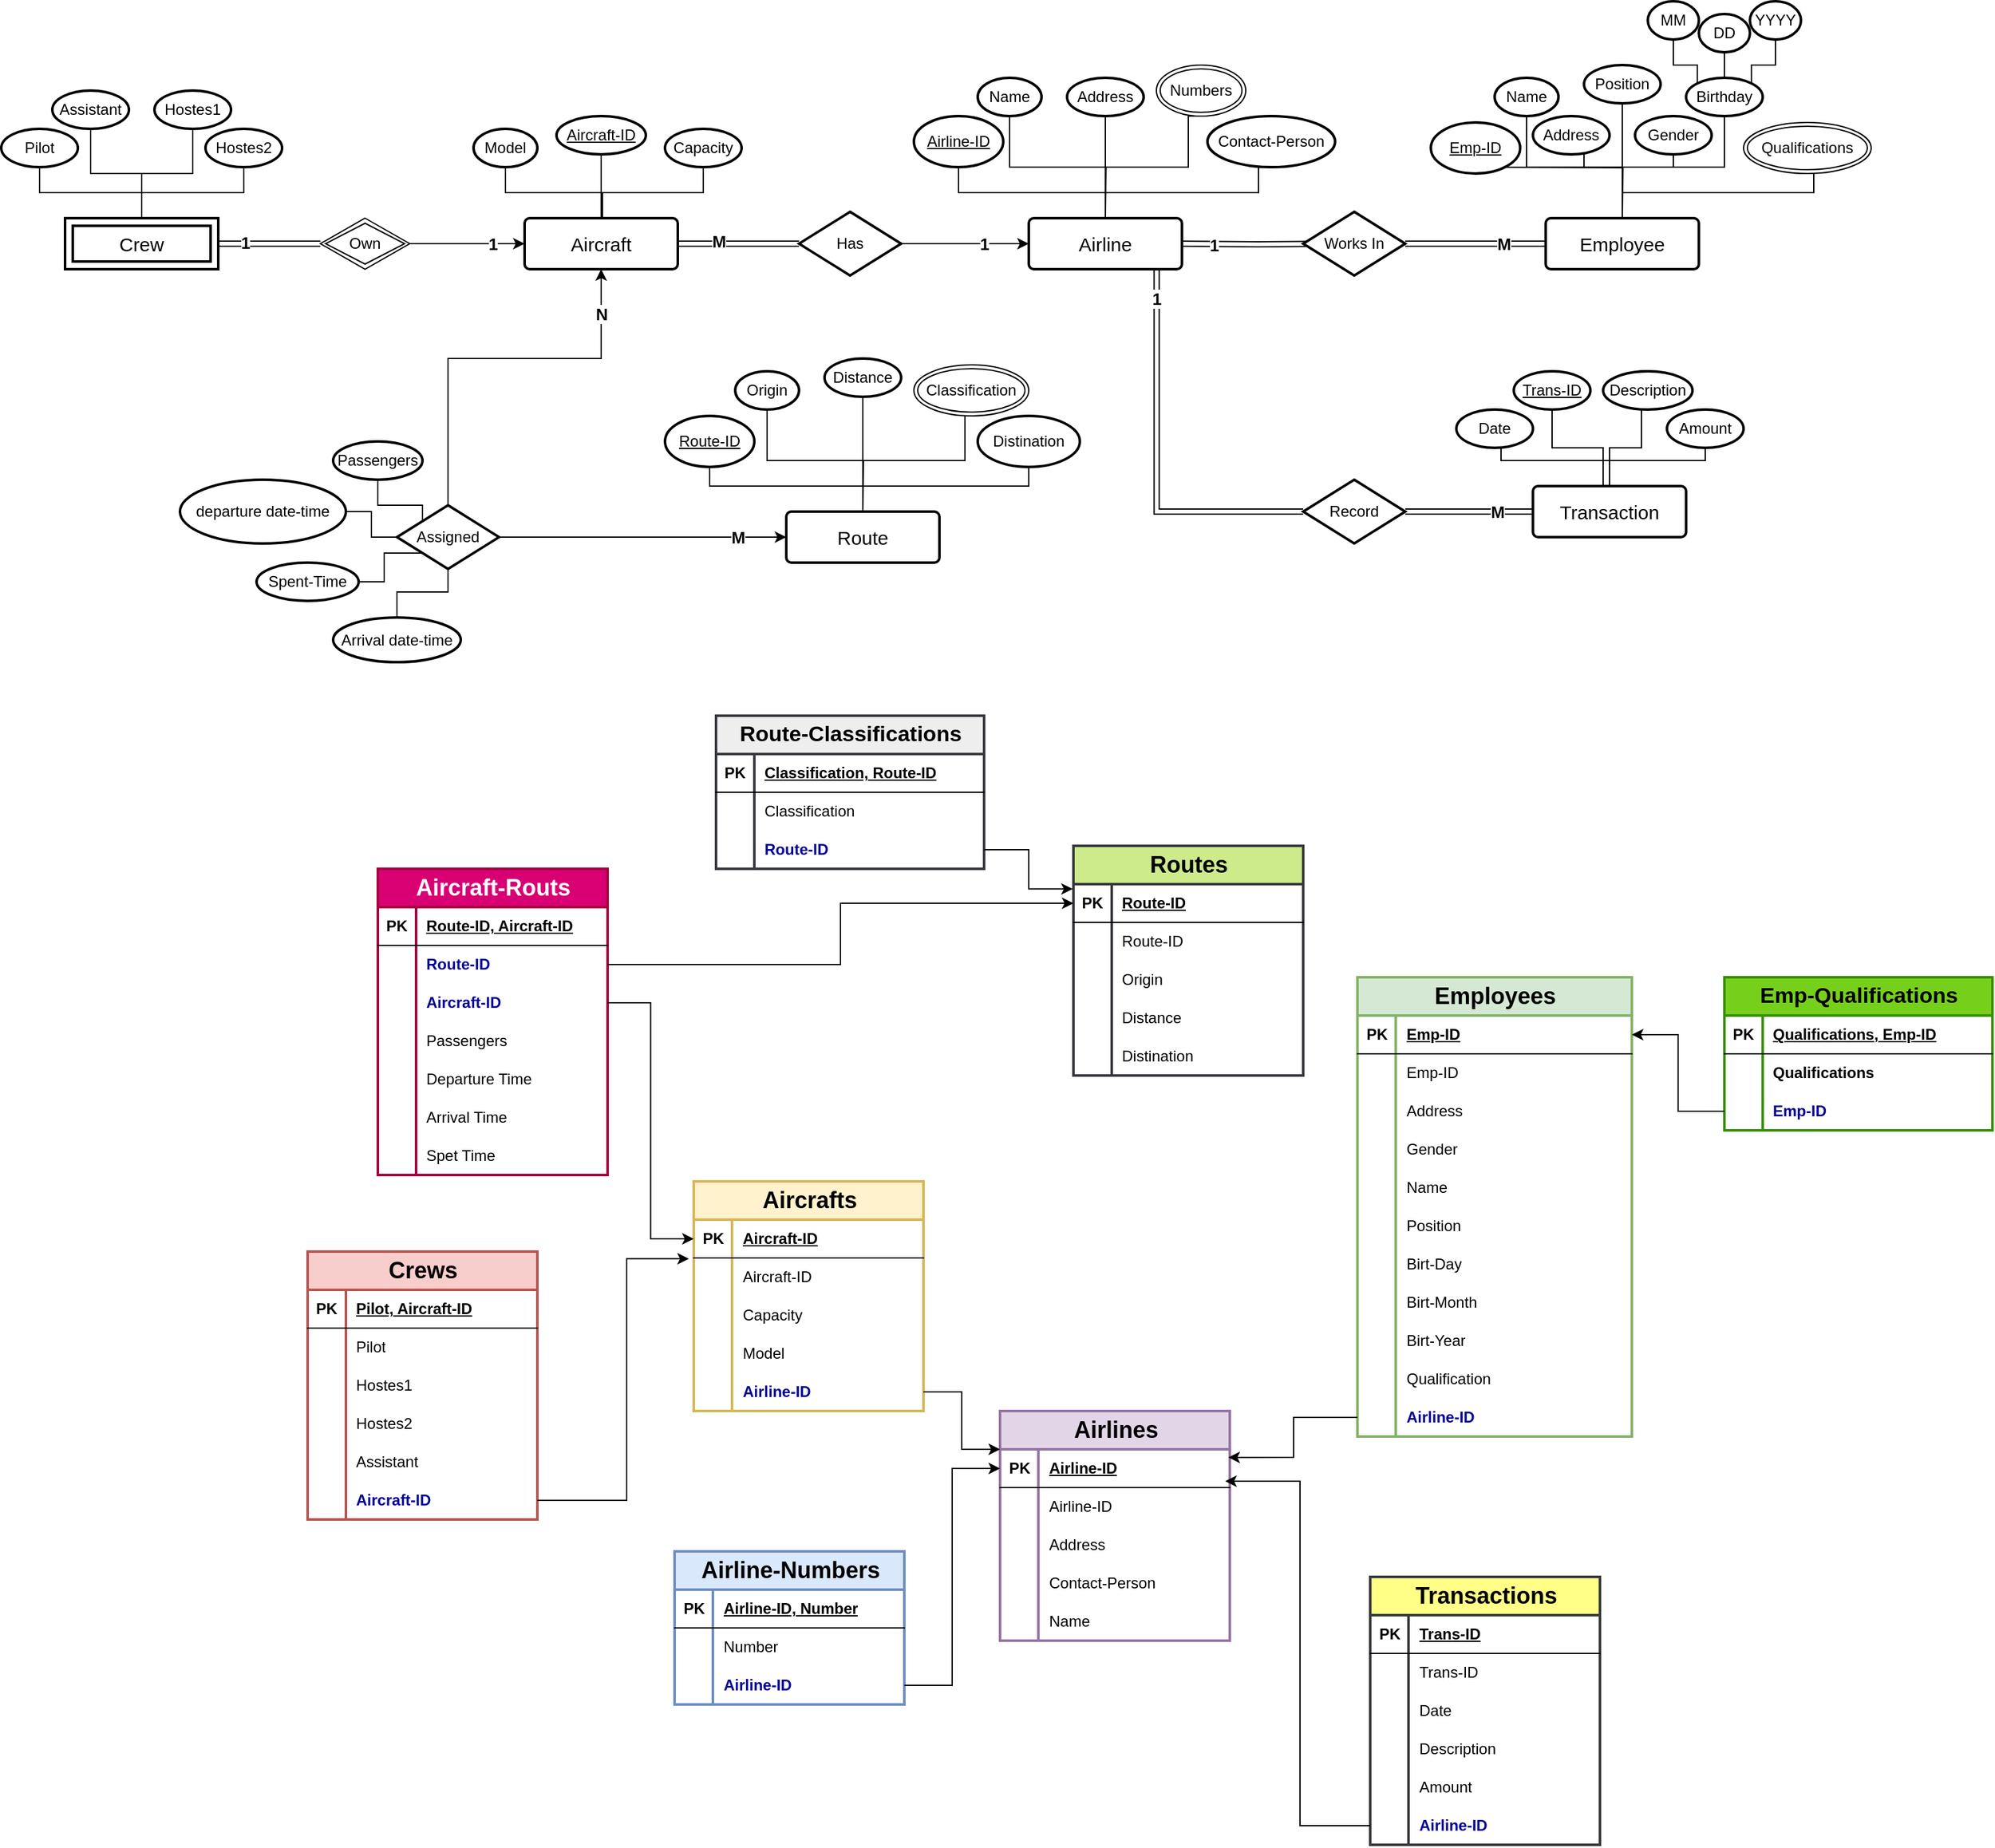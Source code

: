 <mxfile version="27.0.9">
  <diagram name="Page-1" id="xy7IFcen9BNwfmhMjGUM">
    <mxGraphModel dx="3341" dy="2731" grid="1" gridSize="10" guides="1" tooltips="1" connect="1" arrows="1" fold="1" page="1" pageScale="1" pageWidth="850" pageHeight="1100" math="0" shadow="0">
      <root>
        <mxCell id="0" />
        <mxCell id="1" parent="0" />
        <mxCell id="St-BTR9ovAVdQjKWnuXi-1" value="&lt;font style=&quot;font-size: 18px;&quot;&gt;Crews&lt;/font&gt;" style="shape=table;startSize=30;container=1;collapsible=1;childLayout=tableLayout;fixedRows=1;rowLines=0;fontStyle=1;align=center;resizeLast=1;html=1;strokeWidth=2;fillColor=#f8cecc;strokeColor=#b85450;" vertex="1" parent="1">
          <mxGeometry x="-550" y="-80" width="180" height="210" as="geometry" />
        </mxCell>
        <mxCell id="St-BTR9ovAVdQjKWnuXi-2" value="" style="shape=tableRow;horizontal=0;startSize=0;swimlaneHead=0;swimlaneBody=0;fillColor=none;collapsible=0;dropTarget=0;points=[[0,0.5],[1,0.5]];portConstraint=eastwest;top=0;left=0;right=0;bottom=1;" vertex="1" parent="St-BTR9ovAVdQjKWnuXi-1">
          <mxGeometry y="30" width="180" height="30" as="geometry" />
        </mxCell>
        <mxCell id="St-BTR9ovAVdQjKWnuXi-3" value="PK" style="shape=partialRectangle;connectable=0;fillColor=none;top=0;left=0;bottom=0;right=0;fontStyle=1;overflow=hidden;whiteSpace=wrap;html=1;" vertex="1" parent="St-BTR9ovAVdQjKWnuXi-2">
          <mxGeometry width="30" height="30" as="geometry">
            <mxRectangle width="30" height="30" as="alternateBounds" />
          </mxGeometry>
        </mxCell>
        <mxCell id="St-BTR9ovAVdQjKWnuXi-4" value="Pilot, Aircraft-ID" style="shape=partialRectangle;connectable=0;fillColor=none;top=0;left=0;bottom=0;right=0;align=left;spacingLeft=6;fontStyle=5;overflow=hidden;whiteSpace=wrap;html=1;" vertex="1" parent="St-BTR9ovAVdQjKWnuXi-2">
          <mxGeometry x="30" width="150" height="30" as="geometry">
            <mxRectangle width="150" height="30" as="alternateBounds" />
          </mxGeometry>
        </mxCell>
        <mxCell id="St-BTR9ovAVdQjKWnuXi-5" value="" style="shape=tableRow;horizontal=0;startSize=0;swimlaneHead=0;swimlaneBody=0;fillColor=none;collapsible=0;dropTarget=0;points=[[0,0.5],[1,0.5]];portConstraint=eastwest;top=0;left=0;right=0;bottom=0;" vertex="1" parent="St-BTR9ovAVdQjKWnuXi-1">
          <mxGeometry y="60" width="180" height="30" as="geometry" />
        </mxCell>
        <mxCell id="St-BTR9ovAVdQjKWnuXi-6" value="" style="shape=partialRectangle;connectable=0;fillColor=none;top=0;left=0;bottom=0;right=0;editable=1;overflow=hidden;whiteSpace=wrap;html=1;" vertex="1" parent="St-BTR9ovAVdQjKWnuXi-5">
          <mxGeometry width="30" height="30" as="geometry">
            <mxRectangle width="30" height="30" as="alternateBounds" />
          </mxGeometry>
        </mxCell>
        <mxCell id="St-BTR9ovAVdQjKWnuXi-7" value="Pilot" style="shape=partialRectangle;connectable=0;fillColor=none;top=0;left=0;bottom=0;right=0;align=left;spacingLeft=6;overflow=hidden;whiteSpace=wrap;html=1;strokeWidth=3;" vertex="1" parent="St-BTR9ovAVdQjKWnuXi-5">
          <mxGeometry x="30" width="150" height="30" as="geometry">
            <mxRectangle width="150" height="30" as="alternateBounds" />
          </mxGeometry>
        </mxCell>
        <mxCell id="St-BTR9ovAVdQjKWnuXi-8" value="" style="shape=tableRow;horizontal=0;startSize=0;swimlaneHead=0;swimlaneBody=0;fillColor=none;collapsible=0;dropTarget=0;points=[[0,0.5],[1,0.5]];portConstraint=eastwest;top=0;left=0;right=0;bottom=0;" vertex="1" parent="St-BTR9ovAVdQjKWnuXi-1">
          <mxGeometry y="90" width="180" height="30" as="geometry" />
        </mxCell>
        <mxCell id="St-BTR9ovAVdQjKWnuXi-9" value="" style="shape=partialRectangle;connectable=0;fillColor=none;top=0;left=0;bottom=0;right=0;editable=1;overflow=hidden;whiteSpace=wrap;html=1;" vertex="1" parent="St-BTR9ovAVdQjKWnuXi-8">
          <mxGeometry width="30" height="30" as="geometry">
            <mxRectangle width="30" height="30" as="alternateBounds" />
          </mxGeometry>
        </mxCell>
        <mxCell id="St-BTR9ovAVdQjKWnuXi-10" value="Hostes1" style="shape=partialRectangle;connectable=0;fillColor=none;top=0;left=0;bottom=0;right=0;align=left;spacingLeft=6;overflow=hidden;whiteSpace=wrap;html=1;" vertex="1" parent="St-BTR9ovAVdQjKWnuXi-8">
          <mxGeometry x="30" width="150" height="30" as="geometry">
            <mxRectangle width="150" height="30" as="alternateBounds" />
          </mxGeometry>
        </mxCell>
        <mxCell id="St-BTR9ovAVdQjKWnuXi-11" value="" style="shape=tableRow;horizontal=0;startSize=0;swimlaneHead=0;swimlaneBody=0;fillColor=none;collapsible=0;dropTarget=0;points=[[0,0.5],[1,0.5]];portConstraint=eastwest;top=0;left=0;right=0;bottom=0;" vertex="1" parent="St-BTR9ovAVdQjKWnuXi-1">
          <mxGeometry y="120" width="180" height="30" as="geometry" />
        </mxCell>
        <mxCell id="St-BTR9ovAVdQjKWnuXi-12" value="" style="shape=partialRectangle;connectable=0;fillColor=none;top=0;left=0;bottom=0;right=0;editable=1;overflow=hidden;whiteSpace=wrap;html=1;" vertex="1" parent="St-BTR9ovAVdQjKWnuXi-11">
          <mxGeometry width="30" height="30" as="geometry">
            <mxRectangle width="30" height="30" as="alternateBounds" />
          </mxGeometry>
        </mxCell>
        <mxCell id="St-BTR9ovAVdQjKWnuXi-13" value="Hostes2" style="shape=partialRectangle;connectable=0;fillColor=none;top=0;left=0;bottom=0;right=0;align=left;spacingLeft=6;overflow=hidden;whiteSpace=wrap;html=1;" vertex="1" parent="St-BTR9ovAVdQjKWnuXi-11">
          <mxGeometry x="30" width="150" height="30" as="geometry">
            <mxRectangle width="150" height="30" as="alternateBounds" />
          </mxGeometry>
        </mxCell>
        <mxCell id="St-BTR9ovAVdQjKWnuXi-14" value="" style="shape=tableRow;horizontal=0;startSize=0;swimlaneHead=0;swimlaneBody=0;fillColor=none;collapsible=0;dropTarget=0;points=[[0,0.5],[1,0.5]];portConstraint=eastwest;top=0;left=0;right=0;bottom=0;" vertex="1" parent="St-BTR9ovAVdQjKWnuXi-1">
          <mxGeometry y="150" width="180" height="30" as="geometry" />
        </mxCell>
        <mxCell id="St-BTR9ovAVdQjKWnuXi-15" value="" style="shape=partialRectangle;connectable=0;fillColor=none;top=0;left=0;bottom=0;right=0;editable=1;overflow=hidden;whiteSpace=wrap;html=1;" vertex="1" parent="St-BTR9ovAVdQjKWnuXi-14">
          <mxGeometry width="30" height="30" as="geometry">
            <mxRectangle width="30" height="30" as="alternateBounds" />
          </mxGeometry>
        </mxCell>
        <mxCell id="St-BTR9ovAVdQjKWnuXi-16" value="Assistant" style="shape=partialRectangle;connectable=0;fillColor=none;top=0;left=0;bottom=0;right=0;align=left;spacingLeft=6;overflow=hidden;whiteSpace=wrap;html=1;strokeWidth=3;" vertex="1" parent="St-BTR9ovAVdQjKWnuXi-14">
          <mxGeometry x="30" width="150" height="30" as="geometry">
            <mxRectangle width="150" height="30" as="alternateBounds" />
          </mxGeometry>
        </mxCell>
        <mxCell id="St-BTR9ovAVdQjKWnuXi-17" value="" style="shape=tableRow;horizontal=0;startSize=0;swimlaneHead=0;swimlaneBody=0;fillColor=none;collapsible=0;dropTarget=0;points=[[0,0.5],[1,0.5]];portConstraint=eastwest;top=0;left=0;right=0;bottom=0;" vertex="1" parent="St-BTR9ovAVdQjKWnuXi-1">
          <mxGeometry y="180" width="180" height="30" as="geometry" />
        </mxCell>
        <mxCell id="St-BTR9ovAVdQjKWnuXi-18" value="" style="shape=partialRectangle;connectable=0;fillColor=none;top=0;left=0;bottom=0;right=0;editable=1;overflow=hidden;whiteSpace=wrap;html=1;" vertex="1" parent="St-BTR9ovAVdQjKWnuXi-17">
          <mxGeometry width="30" height="30" as="geometry">
            <mxRectangle width="30" height="30" as="alternateBounds" />
          </mxGeometry>
        </mxCell>
        <mxCell id="St-BTR9ovAVdQjKWnuXi-19" value="&lt;font style=&quot;color: rgb(0, 0, 153);&quot;&gt;&lt;b&gt;Aircraft-ID&lt;/b&gt;&lt;/font&gt;" style="shape=partialRectangle;connectable=0;fillColor=none;top=0;left=0;bottom=0;right=0;align=left;spacingLeft=6;overflow=hidden;whiteSpace=wrap;html=1;strokeWidth=3;" vertex="1" parent="St-BTR9ovAVdQjKWnuXi-17">
          <mxGeometry x="30" width="150" height="30" as="geometry">
            <mxRectangle width="150" height="30" as="alternateBounds" />
          </mxGeometry>
        </mxCell>
        <mxCell id="St-BTR9ovAVdQjKWnuXi-20" value="&lt;font style=&quot;font-size: 18px;&quot;&gt;Aircrafts&lt;/font&gt;" style="shape=table;startSize=30;container=1;collapsible=1;childLayout=tableLayout;fixedRows=1;rowLines=0;fontStyle=1;align=center;resizeLast=1;html=1;strokeWidth=2;fillColor=#fff2cc;strokeColor=#d6b656;" vertex="1" parent="1">
          <mxGeometry x="-247.5" y="-135" width="180" height="180" as="geometry" />
        </mxCell>
        <mxCell id="St-BTR9ovAVdQjKWnuXi-21" value="" style="shape=tableRow;horizontal=0;startSize=0;swimlaneHead=0;swimlaneBody=0;fillColor=none;collapsible=0;dropTarget=0;points=[[0,0.5],[1,0.5]];portConstraint=eastwest;top=0;left=0;right=0;bottom=1;" vertex="1" parent="St-BTR9ovAVdQjKWnuXi-20">
          <mxGeometry y="30" width="180" height="30" as="geometry" />
        </mxCell>
        <mxCell id="St-BTR9ovAVdQjKWnuXi-22" value="PK" style="shape=partialRectangle;connectable=0;fillColor=none;top=0;left=0;bottom=0;right=0;fontStyle=1;overflow=hidden;whiteSpace=wrap;html=1;" vertex="1" parent="St-BTR9ovAVdQjKWnuXi-21">
          <mxGeometry width="30" height="30" as="geometry">
            <mxRectangle width="30" height="30" as="alternateBounds" />
          </mxGeometry>
        </mxCell>
        <mxCell id="St-BTR9ovAVdQjKWnuXi-23" value="Aircraft-ID" style="shape=partialRectangle;connectable=0;fillColor=none;top=0;left=0;bottom=0;right=0;align=left;spacingLeft=6;fontStyle=5;overflow=hidden;whiteSpace=wrap;html=1;" vertex="1" parent="St-BTR9ovAVdQjKWnuXi-21">
          <mxGeometry x="30" width="150" height="30" as="geometry">
            <mxRectangle width="150" height="30" as="alternateBounds" />
          </mxGeometry>
        </mxCell>
        <mxCell id="St-BTR9ovAVdQjKWnuXi-24" value="" style="shape=tableRow;horizontal=0;startSize=0;swimlaneHead=0;swimlaneBody=0;fillColor=none;collapsible=0;dropTarget=0;points=[[0,0.5],[1,0.5]];portConstraint=eastwest;top=0;left=0;right=0;bottom=0;" vertex="1" parent="St-BTR9ovAVdQjKWnuXi-20">
          <mxGeometry y="60" width="180" height="30" as="geometry" />
        </mxCell>
        <mxCell id="St-BTR9ovAVdQjKWnuXi-25" value="" style="shape=partialRectangle;connectable=0;fillColor=none;top=0;left=0;bottom=0;right=0;editable=1;overflow=hidden;whiteSpace=wrap;html=1;" vertex="1" parent="St-BTR9ovAVdQjKWnuXi-24">
          <mxGeometry width="30" height="30" as="geometry">
            <mxRectangle width="30" height="30" as="alternateBounds" />
          </mxGeometry>
        </mxCell>
        <mxCell id="St-BTR9ovAVdQjKWnuXi-26" value="Aircraft-ID" style="shape=partialRectangle;connectable=0;fillColor=none;top=0;left=0;bottom=0;right=0;align=left;spacingLeft=6;overflow=hidden;whiteSpace=wrap;html=1;" vertex="1" parent="St-BTR9ovAVdQjKWnuXi-24">
          <mxGeometry x="30" width="150" height="30" as="geometry">
            <mxRectangle width="150" height="30" as="alternateBounds" />
          </mxGeometry>
        </mxCell>
        <mxCell id="St-BTR9ovAVdQjKWnuXi-27" value="" style="shape=tableRow;horizontal=0;startSize=0;swimlaneHead=0;swimlaneBody=0;fillColor=none;collapsible=0;dropTarget=0;points=[[0,0.5],[1,0.5]];portConstraint=eastwest;top=0;left=0;right=0;bottom=0;" vertex="1" parent="St-BTR9ovAVdQjKWnuXi-20">
          <mxGeometry y="90" width="180" height="30" as="geometry" />
        </mxCell>
        <mxCell id="St-BTR9ovAVdQjKWnuXi-28" value="" style="shape=partialRectangle;connectable=0;fillColor=none;top=0;left=0;bottom=0;right=0;editable=1;overflow=hidden;whiteSpace=wrap;html=1;" vertex="1" parent="St-BTR9ovAVdQjKWnuXi-27">
          <mxGeometry width="30" height="30" as="geometry">
            <mxRectangle width="30" height="30" as="alternateBounds" />
          </mxGeometry>
        </mxCell>
        <mxCell id="St-BTR9ovAVdQjKWnuXi-29" value="Capacity" style="shape=partialRectangle;connectable=0;fillColor=none;top=0;left=0;bottom=0;right=0;align=left;spacingLeft=6;overflow=hidden;whiteSpace=wrap;html=1;" vertex="1" parent="St-BTR9ovAVdQjKWnuXi-27">
          <mxGeometry x="30" width="150" height="30" as="geometry">
            <mxRectangle width="150" height="30" as="alternateBounds" />
          </mxGeometry>
        </mxCell>
        <mxCell id="St-BTR9ovAVdQjKWnuXi-30" value="" style="shape=tableRow;horizontal=0;startSize=0;swimlaneHead=0;swimlaneBody=0;fillColor=none;collapsible=0;dropTarget=0;points=[[0,0.5],[1,0.5]];portConstraint=eastwest;top=0;left=0;right=0;bottom=0;" vertex="1" parent="St-BTR9ovAVdQjKWnuXi-20">
          <mxGeometry y="120" width="180" height="30" as="geometry" />
        </mxCell>
        <mxCell id="St-BTR9ovAVdQjKWnuXi-31" value="" style="shape=partialRectangle;connectable=0;fillColor=none;top=0;left=0;bottom=0;right=0;editable=1;overflow=hidden;whiteSpace=wrap;html=1;" vertex="1" parent="St-BTR9ovAVdQjKWnuXi-30">
          <mxGeometry width="30" height="30" as="geometry">
            <mxRectangle width="30" height="30" as="alternateBounds" />
          </mxGeometry>
        </mxCell>
        <mxCell id="St-BTR9ovAVdQjKWnuXi-32" value="Model" style="shape=partialRectangle;connectable=0;fillColor=none;top=0;left=0;bottom=0;right=0;align=left;spacingLeft=6;overflow=hidden;whiteSpace=wrap;html=1;" vertex="1" parent="St-BTR9ovAVdQjKWnuXi-30">
          <mxGeometry x="30" width="150" height="30" as="geometry">
            <mxRectangle width="150" height="30" as="alternateBounds" />
          </mxGeometry>
        </mxCell>
        <mxCell id="St-BTR9ovAVdQjKWnuXi-33" value="" style="shape=tableRow;horizontal=0;startSize=0;swimlaneHead=0;swimlaneBody=0;fillColor=none;collapsible=0;dropTarget=0;points=[[0,0.5],[1,0.5]];portConstraint=eastwest;top=0;left=0;right=0;bottom=0;" vertex="1" parent="St-BTR9ovAVdQjKWnuXi-20">
          <mxGeometry y="150" width="180" height="30" as="geometry" />
        </mxCell>
        <mxCell id="St-BTR9ovAVdQjKWnuXi-34" value="" style="shape=partialRectangle;connectable=0;fillColor=none;top=0;left=0;bottom=0;right=0;editable=1;overflow=hidden;whiteSpace=wrap;html=1;" vertex="1" parent="St-BTR9ovAVdQjKWnuXi-33">
          <mxGeometry width="30" height="30" as="geometry">
            <mxRectangle width="30" height="30" as="alternateBounds" />
          </mxGeometry>
        </mxCell>
        <mxCell id="St-BTR9ovAVdQjKWnuXi-35" value="&lt;font style=&quot;color: rgb(0, 0, 153);&quot;&gt;&lt;b&gt;Airline-ID&lt;/b&gt;&lt;/font&gt;" style="shape=partialRectangle;connectable=0;fillColor=none;top=0;left=0;bottom=0;right=0;align=left;spacingLeft=6;overflow=hidden;whiteSpace=wrap;html=1;" vertex="1" parent="St-BTR9ovAVdQjKWnuXi-33">
          <mxGeometry x="30" width="150" height="30" as="geometry">
            <mxRectangle width="150" height="30" as="alternateBounds" />
          </mxGeometry>
        </mxCell>
        <mxCell id="St-BTR9ovAVdQjKWnuXi-36" value="&lt;font style=&quot;font-size: 18px;&quot;&gt;Airlines&lt;/font&gt;" style="shape=table;startSize=30;container=1;collapsible=1;childLayout=tableLayout;fixedRows=1;rowLines=0;fontStyle=1;align=center;resizeLast=1;html=1;strokeWidth=2;fillColor=#e1d5e7;strokeColor=#9673a6;" vertex="1" parent="1">
          <mxGeometry x="-7.5" y="45" width="180" height="180" as="geometry" />
        </mxCell>
        <mxCell id="St-BTR9ovAVdQjKWnuXi-37" value="" style="shape=tableRow;horizontal=0;startSize=0;swimlaneHead=0;swimlaneBody=0;fillColor=none;collapsible=0;dropTarget=0;points=[[0,0.5],[1,0.5]];portConstraint=eastwest;top=0;left=0;right=0;bottom=1;" vertex="1" parent="St-BTR9ovAVdQjKWnuXi-36">
          <mxGeometry y="30" width="180" height="30" as="geometry" />
        </mxCell>
        <mxCell id="St-BTR9ovAVdQjKWnuXi-38" value="PK" style="shape=partialRectangle;connectable=0;fillColor=none;top=0;left=0;bottom=0;right=0;fontStyle=1;overflow=hidden;whiteSpace=wrap;html=1;" vertex="1" parent="St-BTR9ovAVdQjKWnuXi-37">
          <mxGeometry width="30" height="30" as="geometry">
            <mxRectangle width="30" height="30" as="alternateBounds" />
          </mxGeometry>
        </mxCell>
        <mxCell id="St-BTR9ovAVdQjKWnuXi-39" value="Airline-ID" style="shape=partialRectangle;connectable=0;fillColor=none;top=0;left=0;bottom=0;right=0;align=left;spacingLeft=6;fontStyle=5;overflow=hidden;whiteSpace=wrap;html=1;" vertex="1" parent="St-BTR9ovAVdQjKWnuXi-37">
          <mxGeometry x="30" width="150" height="30" as="geometry">
            <mxRectangle width="150" height="30" as="alternateBounds" />
          </mxGeometry>
        </mxCell>
        <mxCell id="St-BTR9ovAVdQjKWnuXi-40" value="" style="shape=tableRow;horizontal=0;startSize=0;swimlaneHead=0;swimlaneBody=0;fillColor=none;collapsible=0;dropTarget=0;points=[[0,0.5],[1,0.5]];portConstraint=eastwest;top=0;left=0;right=0;bottom=0;" vertex="1" parent="St-BTR9ovAVdQjKWnuXi-36">
          <mxGeometry y="60" width="180" height="30" as="geometry" />
        </mxCell>
        <mxCell id="St-BTR9ovAVdQjKWnuXi-41" value="" style="shape=partialRectangle;connectable=0;fillColor=none;top=0;left=0;bottom=0;right=0;editable=1;overflow=hidden;whiteSpace=wrap;html=1;" vertex="1" parent="St-BTR9ovAVdQjKWnuXi-40">
          <mxGeometry width="30" height="30" as="geometry">
            <mxRectangle width="30" height="30" as="alternateBounds" />
          </mxGeometry>
        </mxCell>
        <mxCell id="St-BTR9ovAVdQjKWnuXi-42" value="Airline-ID" style="shape=partialRectangle;connectable=0;fillColor=none;top=0;left=0;bottom=0;right=0;align=left;spacingLeft=6;overflow=hidden;whiteSpace=wrap;html=1;strokeWidth=3;" vertex="1" parent="St-BTR9ovAVdQjKWnuXi-40">
          <mxGeometry x="30" width="150" height="30" as="geometry">
            <mxRectangle width="150" height="30" as="alternateBounds" />
          </mxGeometry>
        </mxCell>
        <mxCell id="St-BTR9ovAVdQjKWnuXi-43" value="" style="shape=tableRow;horizontal=0;startSize=0;swimlaneHead=0;swimlaneBody=0;fillColor=none;collapsible=0;dropTarget=0;points=[[0,0.5],[1,0.5]];portConstraint=eastwest;top=0;left=0;right=0;bottom=0;" vertex="1" parent="St-BTR9ovAVdQjKWnuXi-36">
          <mxGeometry y="90" width="180" height="30" as="geometry" />
        </mxCell>
        <mxCell id="St-BTR9ovAVdQjKWnuXi-44" value="" style="shape=partialRectangle;connectable=0;fillColor=none;top=0;left=0;bottom=0;right=0;editable=1;overflow=hidden;whiteSpace=wrap;html=1;" vertex="1" parent="St-BTR9ovAVdQjKWnuXi-43">
          <mxGeometry width="30" height="30" as="geometry">
            <mxRectangle width="30" height="30" as="alternateBounds" />
          </mxGeometry>
        </mxCell>
        <mxCell id="St-BTR9ovAVdQjKWnuXi-45" value="Address" style="shape=partialRectangle;connectable=0;fillColor=none;top=0;left=0;bottom=0;right=0;align=left;spacingLeft=6;overflow=hidden;whiteSpace=wrap;html=1;" vertex="1" parent="St-BTR9ovAVdQjKWnuXi-43">
          <mxGeometry x="30" width="150" height="30" as="geometry">
            <mxRectangle width="150" height="30" as="alternateBounds" />
          </mxGeometry>
        </mxCell>
        <mxCell id="St-BTR9ovAVdQjKWnuXi-46" value="" style="shape=tableRow;horizontal=0;startSize=0;swimlaneHead=0;swimlaneBody=0;fillColor=none;collapsible=0;dropTarget=0;points=[[0,0.5],[1,0.5]];portConstraint=eastwest;top=0;left=0;right=0;bottom=0;" vertex="1" parent="St-BTR9ovAVdQjKWnuXi-36">
          <mxGeometry y="120" width="180" height="30" as="geometry" />
        </mxCell>
        <mxCell id="St-BTR9ovAVdQjKWnuXi-47" value="" style="shape=partialRectangle;connectable=0;fillColor=none;top=0;left=0;bottom=0;right=0;editable=1;overflow=hidden;whiteSpace=wrap;html=1;" vertex="1" parent="St-BTR9ovAVdQjKWnuXi-46">
          <mxGeometry width="30" height="30" as="geometry">
            <mxRectangle width="30" height="30" as="alternateBounds" />
          </mxGeometry>
        </mxCell>
        <mxCell id="St-BTR9ovAVdQjKWnuXi-48" value="Contact-Person" style="shape=partialRectangle;connectable=0;fillColor=none;top=0;left=0;bottom=0;right=0;align=left;spacingLeft=6;overflow=hidden;whiteSpace=wrap;html=1;" vertex="1" parent="St-BTR9ovAVdQjKWnuXi-46">
          <mxGeometry x="30" width="150" height="30" as="geometry">
            <mxRectangle width="150" height="30" as="alternateBounds" />
          </mxGeometry>
        </mxCell>
        <mxCell id="St-BTR9ovAVdQjKWnuXi-49" value="" style="shape=tableRow;horizontal=0;startSize=0;swimlaneHead=0;swimlaneBody=0;fillColor=none;collapsible=0;dropTarget=0;points=[[0,0.5],[1,0.5]];portConstraint=eastwest;top=0;left=0;right=0;bottom=0;" vertex="1" parent="St-BTR9ovAVdQjKWnuXi-36">
          <mxGeometry y="150" width="180" height="30" as="geometry" />
        </mxCell>
        <mxCell id="St-BTR9ovAVdQjKWnuXi-50" value="" style="shape=partialRectangle;connectable=0;fillColor=none;top=0;left=0;bottom=0;right=0;editable=1;overflow=hidden;whiteSpace=wrap;html=1;" vertex="1" parent="St-BTR9ovAVdQjKWnuXi-49">
          <mxGeometry width="30" height="30" as="geometry">
            <mxRectangle width="30" height="30" as="alternateBounds" />
          </mxGeometry>
        </mxCell>
        <mxCell id="St-BTR9ovAVdQjKWnuXi-51" value="Name" style="shape=partialRectangle;connectable=0;fillColor=none;top=0;left=0;bottom=0;right=0;align=left;spacingLeft=6;overflow=hidden;whiteSpace=wrap;html=1;strokeWidth=3;" vertex="1" parent="St-BTR9ovAVdQjKWnuXi-49">
          <mxGeometry x="30" width="150" height="30" as="geometry">
            <mxRectangle width="150" height="30" as="alternateBounds" />
          </mxGeometry>
        </mxCell>
        <mxCell id="St-BTR9ovAVdQjKWnuXi-52" value="&lt;span style=&quot;font-size: 18px;&quot;&gt;Airline-Numbers&lt;/span&gt;" style="shape=table;startSize=30;container=1;collapsible=1;childLayout=tableLayout;fixedRows=1;rowLines=0;fontStyle=1;align=center;resizeLast=1;html=1;strokeWidth=2;fillColor=#dae8fc;strokeColor=#6c8ebf;" vertex="1" parent="1">
          <mxGeometry x="-262.5" y="155" width="180" height="120" as="geometry" />
        </mxCell>
        <mxCell id="St-BTR9ovAVdQjKWnuXi-53" value="" style="shape=tableRow;horizontal=0;startSize=0;swimlaneHead=0;swimlaneBody=0;fillColor=none;collapsible=0;dropTarget=0;points=[[0,0.5],[1,0.5]];portConstraint=eastwest;top=0;left=0;right=0;bottom=1;" vertex="1" parent="St-BTR9ovAVdQjKWnuXi-52">
          <mxGeometry y="30" width="180" height="30" as="geometry" />
        </mxCell>
        <mxCell id="St-BTR9ovAVdQjKWnuXi-54" value="PK" style="shape=partialRectangle;connectable=0;fillColor=none;top=0;left=0;bottom=0;right=0;fontStyle=1;overflow=hidden;whiteSpace=wrap;html=1;" vertex="1" parent="St-BTR9ovAVdQjKWnuXi-53">
          <mxGeometry width="30" height="30" as="geometry">
            <mxRectangle width="30" height="30" as="alternateBounds" />
          </mxGeometry>
        </mxCell>
        <mxCell id="St-BTR9ovAVdQjKWnuXi-55" value="Airline-ID, Number" style="shape=partialRectangle;connectable=0;fillColor=none;top=0;left=0;bottom=0;right=0;align=left;spacingLeft=6;fontStyle=5;overflow=hidden;whiteSpace=wrap;html=1;" vertex="1" parent="St-BTR9ovAVdQjKWnuXi-53">
          <mxGeometry x="30" width="150" height="30" as="geometry">
            <mxRectangle width="150" height="30" as="alternateBounds" />
          </mxGeometry>
        </mxCell>
        <mxCell id="St-BTR9ovAVdQjKWnuXi-56" value="" style="shape=tableRow;horizontal=0;startSize=0;swimlaneHead=0;swimlaneBody=0;fillColor=none;collapsible=0;dropTarget=0;points=[[0,0.5],[1,0.5]];portConstraint=eastwest;top=0;left=0;right=0;bottom=0;" vertex="1" parent="St-BTR9ovAVdQjKWnuXi-52">
          <mxGeometry y="60" width="180" height="30" as="geometry" />
        </mxCell>
        <mxCell id="St-BTR9ovAVdQjKWnuXi-57" value="" style="shape=partialRectangle;connectable=0;fillColor=none;top=0;left=0;bottom=0;right=0;editable=1;overflow=hidden;whiteSpace=wrap;html=1;" vertex="1" parent="St-BTR9ovAVdQjKWnuXi-56">
          <mxGeometry width="30" height="30" as="geometry">
            <mxRectangle width="30" height="30" as="alternateBounds" />
          </mxGeometry>
        </mxCell>
        <mxCell id="St-BTR9ovAVdQjKWnuXi-58" value="Number" style="shape=partialRectangle;connectable=0;fillColor=none;top=0;left=0;bottom=0;right=0;align=left;spacingLeft=6;overflow=hidden;whiteSpace=wrap;html=1;" vertex="1" parent="St-BTR9ovAVdQjKWnuXi-56">
          <mxGeometry x="30" width="150" height="30" as="geometry">
            <mxRectangle width="150" height="30" as="alternateBounds" />
          </mxGeometry>
        </mxCell>
        <mxCell id="St-BTR9ovAVdQjKWnuXi-59" value="" style="shape=tableRow;horizontal=0;startSize=0;swimlaneHead=0;swimlaneBody=0;fillColor=none;collapsible=0;dropTarget=0;points=[[0,0.5],[1,0.5]];portConstraint=eastwest;top=0;left=0;right=0;bottom=0;" vertex="1" parent="St-BTR9ovAVdQjKWnuXi-52">
          <mxGeometry y="90" width="180" height="30" as="geometry" />
        </mxCell>
        <mxCell id="St-BTR9ovAVdQjKWnuXi-60" value="" style="shape=partialRectangle;connectable=0;fillColor=none;top=0;left=0;bottom=0;right=0;editable=1;overflow=hidden;whiteSpace=wrap;html=1;" vertex="1" parent="St-BTR9ovAVdQjKWnuXi-59">
          <mxGeometry width="30" height="30" as="geometry">
            <mxRectangle width="30" height="30" as="alternateBounds" />
          </mxGeometry>
        </mxCell>
        <mxCell id="St-BTR9ovAVdQjKWnuXi-61" value="&lt;font style=&quot;color: rgb(0, 0, 153);&quot;&gt;&lt;b&gt;Airline-ID&lt;/b&gt;&lt;/font&gt;" style="shape=partialRectangle;connectable=0;fillColor=none;top=0;left=0;bottom=0;right=0;align=left;spacingLeft=6;overflow=hidden;whiteSpace=wrap;html=1;" vertex="1" parent="St-BTR9ovAVdQjKWnuXi-59">
          <mxGeometry x="30" width="150" height="30" as="geometry">
            <mxRectangle width="150" height="30" as="alternateBounds" />
          </mxGeometry>
        </mxCell>
        <mxCell id="St-BTR9ovAVdQjKWnuXi-62" style="edgeStyle=orthogonalEdgeStyle;rounded=0;orthogonalLoop=1;jettySize=auto;html=1;entryX=-0.021;entryY=1.021;entryDx=0;entryDy=0;entryPerimeter=0;" edge="1" parent="1" source="St-BTR9ovAVdQjKWnuXi-17" target="St-BTR9ovAVdQjKWnuXi-21">
          <mxGeometry relative="1" as="geometry">
            <Array as="points">
              <mxPoint x="-300" y="115" />
              <mxPoint x="-300" y="-74" />
            </Array>
          </mxGeometry>
        </mxCell>
        <mxCell id="St-BTR9ovAVdQjKWnuXi-63" value="&lt;font style=&quot;font-size: 18px;&quot;&gt;Employees&lt;/font&gt;" style="shape=table;startSize=30;container=1;collapsible=1;childLayout=tableLayout;fixedRows=1;rowLines=0;fontStyle=1;align=center;resizeLast=1;html=1;strokeWidth=2;fillColor=#d5e8d4;strokeColor=#82b366;" vertex="1" parent="1">
          <mxGeometry x="272.5" y="-295" width="215" height="360" as="geometry" />
        </mxCell>
        <mxCell id="St-BTR9ovAVdQjKWnuXi-64" value="" style="shape=tableRow;horizontal=0;startSize=0;swimlaneHead=0;swimlaneBody=0;fillColor=none;collapsible=0;dropTarget=0;points=[[0,0.5],[1,0.5]];portConstraint=eastwest;top=0;left=0;right=0;bottom=1;" vertex="1" parent="St-BTR9ovAVdQjKWnuXi-63">
          <mxGeometry y="30" width="215" height="30" as="geometry" />
        </mxCell>
        <mxCell id="St-BTR9ovAVdQjKWnuXi-65" value="PK" style="shape=partialRectangle;connectable=0;fillColor=none;top=0;left=0;bottom=0;right=0;fontStyle=1;overflow=hidden;whiteSpace=wrap;html=1;" vertex="1" parent="St-BTR9ovAVdQjKWnuXi-64">
          <mxGeometry width="30" height="30" as="geometry">
            <mxRectangle width="30" height="30" as="alternateBounds" />
          </mxGeometry>
        </mxCell>
        <mxCell id="St-BTR9ovAVdQjKWnuXi-66" value="Emp-ID" style="shape=partialRectangle;connectable=0;fillColor=none;top=0;left=0;bottom=0;right=0;align=left;spacingLeft=6;fontStyle=5;overflow=hidden;whiteSpace=wrap;html=1;" vertex="1" parent="St-BTR9ovAVdQjKWnuXi-64">
          <mxGeometry x="30" width="185" height="30" as="geometry">
            <mxRectangle width="185" height="30" as="alternateBounds" />
          </mxGeometry>
        </mxCell>
        <mxCell id="St-BTR9ovAVdQjKWnuXi-67" value="" style="shape=tableRow;horizontal=0;startSize=0;swimlaneHead=0;swimlaneBody=0;fillColor=none;collapsible=0;dropTarget=0;points=[[0,0.5],[1,0.5]];portConstraint=eastwest;top=0;left=0;right=0;bottom=0;" vertex="1" parent="St-BTR9ovAVdQjKWnuXi-63">
          <mxGeometry y="60" width="215" height="30" as="geometry" />
        </mxCell>
        <mxCell id="St-BTR9ovAVdQjKWnuXi-68" value="" style="shape=partialRectangle;connectable=0;fillColor=none;top=0;left=0;bottom=0;right=0;editable=1;overflow=hidden;whiteSpace=wrap;html=1;" vertex="1" parent="St-BTR9ovAVdQjKWnuXi-67">
          <mxGeometry width="30" height="30" as="geometry">
            <mxRectangle width="30" height="30" as="alternateBounds" />
          </mxGeometry>
        </mxCell>
        <mxCell id="St-BTR9ovAVdQjKWnuXi-69" value="Emp-ID" style="shape=partialRectangle;connectable=0;fillColor=none;top=0;left=0;bottom=0;right=0;align=left;spacingLeft=6;overflow=hidden;whiteSpace=wrap;html=1;strokeWidth=3;" vertex="1" parent="St-BTR9ovAVdQjKWnuXi-67">
          <mxGeometry x="30" width="185" height="30" as="geometry">
            <mxRectangle width="185" height="30" as="alternateBounds" />
          </mxGeometry>
        </mxCell>
        <mxCell id="St-BTR9ovAVdQjKWnuXi-70" value="" style="shape=tableRow;horizontal=0;startSize=0;swimlaneHead=0;swimlaneBody=0;fillColor=none;collapsible=0;dropTarget=0;points=[[0,0.5],[1,0.5]];portConstraint=eastwest;top=0;left=0;right=0;bottom=0;" vertex="1" parent="St-BTR9ovAVdQjKWnuXi-63">
          <mxGeometry y="90" width="215" height="30" as="geometry" />
        </mxCell>
        <mxCell id="St-BTR9ovAVdQjKWnuXi-71" value="" style="shape=partialRectangle;connectable=0;fillColor=none;top=0;left=0;bottom=0;right=0;editable=1;overflow=hidden;whiteSpace=wrap;html=1;" vertex="1" parent="St-BTR9ovAVdQjKWnuXi-70">
          <mxGeometry width="30" height="30" as="geometry">
            <mxRectangle width="30" height="30" as="alternateBounds" />
          </mxGeometry>
        </mxCell>
        <mxCell id="St-BTR9ovAVdQjKWnuXi-72" value="Address" style="shape=partialRectangle;connectable=0;fillColor=none;top=0;left=0;bottom=0;right=0;align=left;spacingLeft=6;overflow=hidden;whiteSpace=wrap;html=1;" vertex="1" parent="St-BTR9ovAVdQjKWnuXi-70">
          <mxGeometry x="30" width="185" height="30" as="geometry">
            <mxRectangle width="185" height="30" as="alternateBounds" />
          </mxGeometry>
        </mxCell>
        <mxCell id="St-BTR9ovAVdQjKWnuXi-73" value="" style="shape=tableRow;horizontal=0;startSize=0;swimlaneHead=0;swimlaneBody=0;fillColor=none;collapsible=0;dropTarget=0;points=[[0,0.5],[1,0.5]];portConstraint=eastwest;top=0;left=0;right=0;bottom=0;" vertex="1" parent="St-BTR9ovAVdQjKWnuXi-63">
          <mxGeometry y="120" width="215" height="30" as="geometry" />
        </mxCell>
        <mxCell id="St-BTR9ovAVdQjKWnuXi-74" value="" style="shape=partialRectangle;connectable=0;fillColor=none;top=0;left=0;bottom=0;right=0;editable=1;overflow=hidden;whiteSpace=wrap;html=1;" vertex="1" parent="St-BTR9ovAVdQjKWnuXi-73">
          <mxGeometry width="30" height="30" as="geometry">
            <mxRectangle width="30" height="30" as="alternateBounds" />
          </mxGeometry>
        </mxCell>
        <mxCell id="St-BTR9ovAVdQjKWnuXi-75" value="Gender" style="shape=partialRectangle;connectable=0;fillColor=none;top=0;left=0;bottom=0;right=0;align=left;spacingLeft=6;overflow=hidden;whiteSpace=wrap;html=1;" vertex="1" parent="St-BTR9ovAVdQjKWnuXi-73">
          <mxGeometry x="30" width="185" height="30" as="geometry">
            <mxRectangle width="185" height="30" as="alternateBounds" />
          </mxGeometry>
        </mxCell>
        <mxCell id="St-BTR9ovAVdQjKWnuXi-76" value="" style="shape=tableRow;horizontal=0;startSize=0;swimlaneHead=0;swimlaneBody=0;fillColor=none;collapsible=0;dropTarget=0;points=[[0,0.5],[1,0.5]];portConstraint=eastwest;top=0;left=0;right=0;bottom=0;" vertex="1" parent="St-BTR9ovAVdQjKWnuXi-63">
          <mxGeometry y="150" width="215" height="30" as="geometry" />
        </mxCell>
        <mxCell id="St-BTR9ovAVdQjKWnuXi-77" value="" style="shape=partialRectangle;connectable=0;fillColor=none;top=0;left=0;bottom=0;right=0;editable=1;overflow=hidden;whiteSpace=wrap;html=1;" vertex="1" parent="St-BTR9ovAVdQjKWnuXi-76">
          <mxGeometry width="30" height="30" as="geometry">
            <mxRectangle width="30" height="30" as="alternateBounds" />
          </mxGeometry>
        </mxCell>
        <mxCell id="St-BTR9ovAVdQjKWnuXi-78" value="Name" style="shape=partialRectangle;connectable=0;fillColor=none;top=0;left=0;bottom=0;right=0;align=left;spacingLeft=6;overflow=hidden;whiteSpace=wrap;html=1;strokeWidth=3;" vertex="1" parent="St-BTR9ovAVdQjKWnuXi-76">
          <mxGeometry x="30" width="185" height="30" as="geometry">
            <mxRectangle width="185" height="30" as="alternateBounds" />
          </mxGeometry>
        </mxCell>
        <mxCell id="St-BTR9ovAVdQjKWnuXi-79" value="" style="shape=tableRow;horizontal=0;startSize=0;swimlaneHead=0;swimlaneBody=0;fillColor=none;collapsible=0;dropTarget=0;points=[[0,0.5],[1,0.5]];portConstraint=eastwest;top=0;left=0;right=0;bottom=0;" vertex="1" parent="St-BTR9ovAVdQjKWnuXi-63">
          <mxGeometry y="180" width="215" height="30" as="geometry" />
        </mxCell>
        <mxCell id="St-BTR9ovAVdQjKWnuXi-80" value="" style="shape=partialRectangle;connectable=0;fillColor=none;top=0;left=0;bottom=0;right=0;editable=1;overflow=hidden;whiteSpace=wrap;html=1;" vertex="1" parent="St-BTR9ovAVdQjKWnuXi-79">
          <mxGeometry width="30" height="30" as="geometry">
            <mxRectangle width="30" height="30" as="alternateBounds" />
          </mxGeometry>
        </mxCell>
        <mxCell id="St-BTR9ovAVdQjKWnuXi-81" value="Position" style="shape=partialRectangle;connectable=0;fillColor=none;top=0;left=0;bottom=0;right=0;align=left;spacingLeft=6;overflow=hidden;whiteSpace=wrap;html=1;strokeWidth=3;" vertex="1" parent="St-BTR9ovAVdQjKWnuXi-79">
          <mxGeometry x="30" width="185" height="30" as="geometry">
            <mxRectangle width="185" height="30" as="alternateBounds" />
          </mxGeometry>
        </mxCell>
        <mxCell id="St-BTR9ovAVdQjKWnuXi-82" value="" style="shape=tableRow;horizontal=0;startSize=0;swimlaneHead=0;swimlaneBody=0;fillColor=none;collapsible=0;dropTarget=0;points=[[0,0.5],[1,0.5]];portConstraint=eastwest;top=0;left=0;right=0;bottom=0;" vertex="1" parent="St-BTR9ovAVdQjKWnuXi-63">
          <mxGeometry y="210" width="215" height="30" as="geometry" />
        </mxCell>
        <mxCell id="St-BTR9ovAVdQjKWnuXi-83" value="" style="shape=partialRectangle;connectable=0;fillColor=none;top=0;left=0;bottom=0;right=0;editable=1;overflow=hidden;whiteSpace=wrap;html=1;" vertex="1" parent="St-BTR9ovAVdQjKWnuXi-82">
          <mxGeometry width="30" height="30" as="geometry">
            <mxRectangle width="30" height="30" as="alternateBounds" />
          </mxGeometry>
        </mxCell>
        <mxCell id="St-BTR9ovAVdQjKWnuXi-84" value="Birt-Day" style="shape=partialRectangle;connectable=0;fillColor=none;top=0;left=0;bottom=0;right=0;align=left;spacingLeft=6;overflow=hidden;whiteSpace=wrap;html=1;strokeWidth=3;" vertex="1" parent="St-BTR9ovAVdQjKWnuXi-82">
          <mxGeometry x="30" width="185" height="30" as="geometry">
            <mxRectangle width="185" height="30" as="alternateBounds" />
          </mxGeometry>
        </mxCell>
        <mxCell id="St-BTR9ovAVdQjKWnuXi-85" value="" style="shape=tableRow;horizontal=0;startSize=0;swimlaneHead=0;swimlaneBody=0;fillColor=none;collapsible=0;dropTarget=0;points=[[0,0.5],[1,0.5]];portConstraint=eastwest;top=0;left=0;right=0;bottom=0;" vertex="1" parent="St-BTR9ovAVdQjKWnuXi-63">
          <mxGeometry y="240" width="215" height="30" as="geometry" />
        </mxCell>
        <mxCell id="St-BTR9ovAVdQjKWnuXi-86" value="" style="shape=partialRectangle;connectable=0;fillColor=none;top=0;left=0;bottom=0;right=0;editable=1;overflow=hidden;whiteSpace=wrap;html=1;" vertex="1" parent="St-BTR9ovAVdQjKWnuXi-85">
          <mxGeometry width="30" height="30" as="geometry">
            <mxRectangle width="30" height="30" as="alternateBounds" />
          </mxGeometry>
        </mxCell>
        <mxCell id="St-BTR9ovAVdQjKWnuXi-87" value="Birt-Month" style="shape=partialRectangle;connectable=0;fillColor=none;top=0;left=0;bottom=0;right=0;align=left;spacingLeft=6;overflow=hidden;whiteSpace=wrap;html=1;strokeWidth=3;" vertex="1" parent="St-BTR9ovAVdQjKWnuXi-85">
          <mxGeometry x="30" width="185" height="30" as="geometry">
            <mxRectangle width="185" height="30" as="alternateBounds" />
          </mxGeometry>
        </mxCell>
        <mxCell id="St-BTR9ovAVdQjKWnuXi-88" value="" style="shape=tableRow;horizontal=0;startSize=0;swimlaneHead=0;swimlaneBody=0;fillColor=none;collapsible=0;dropTarget=0;points=[[0,0.5],[1,0.5]];portConstraint=eastwest;top=0;left=0;right=0;bottom=0;" vertex="1" parent="St-BTR9ovAVdQjKWnuXi-63">
          <mxGeometry y="270" width="215" height="30" as="geometry" />
        </mxCell>
        <mxCell id="St-BTR9ovAVdQjKWnuXi-89" value="" style="shape=partialRectangle;connectable=0;fillColor=none;top=0;left=0;bottom=0;right=0;editable=1;overflow=hidden;whiteSpace=wrap;html=1;" vertex="1" parent="St-BTR9ovAVdQjKWnuXi-88">
          <mxGeometry width="30" height="30" as="geometry">
            <mxRectangle width="30" height="30" as="alternateBounds" />
          </mxGeometry>
        </mxCell>
        <mxCell id="St-BTR9ovAVdQjKWnuXi-90" value="Birt-Year" style="shape=partialRectangle;connectable=0;fillColor=none;top=0;left=0;bottom=0;right=0;align=left;spacingLeft=6;overflow=hidden;whiteSpace=wrap;html=1;strokeWidth=3;" vertex="1" parent="St-BTR9ovAVdQjKWnuXi-88">
          <mxGeometry x="30" width="185" height="30" as="geometry">
            <mxRectangle width="185" height="30" as="alternateBounds" />
          </mxGeometry>
        </mxCell>
        <mxCell id="St-BTR9ovAVdQjKWnuXi-91" value="" style="shape=tableRow;horizontal=0;startSize=0;swimlaneHead=0;swimlaneBody=0;fillColor=none;collapsible=0;dropTarget=0;points=[[0,0.5],[1,0.5]];portConstraint=eastwest;top=0;left=0;right=0;bottom=0;" vertex="1" parent="St-BTR9ovAVdQjKWnuXi-63">
          <mxGeometry y="300" width="215" height="30" as="geometry" />
        </mxCell>
        <mxCell id="St-BTR9ovAVdQjKWnuXi-92" value="" style="shape=partialRectangle;connectable=0;fillColor=none;top=0;left=0;bottom=0;right=0;editable=1;overflow=hidden;whiteSpace=wrap;html=1;" vertex="1" parent="St-BTR9ovAVdQjKWnuXi-91">
          <mxGeometry width="30" height="30" as="geometry">
            <mxRectangle width="30" height="30" as="alternateBounds" />
          </mxGeometry>
        </mxCell>
        <mxCell id="St-BTR9ovAVdQjKWnuXi-93" value="Qualification" style="shape=partialRectangle;connectable=0;fillColor=none;top=0;left=0;bottom=0;right=0;align=left;spacingLeft=6;overflow=hidden;whiteSpace=wrap;html=1;strokeWidth=3;" vertex="1" parent="St-BTR9ovAVdQjKWnuXi-91">
          <mxGeometry x="30" width="185" height="30" as="geometry">
            <mxRectangle width="185" height="30" as="alternateBounds" />
          </mxGeometry>
        </mxCell>
        <mxCell id="St-BTR9ovAVdQjKWnuXi-94" value="" style="shape=tableRow;horizontal=0;startSize=0;swimlaneHead=0;swimlaneBody=0;fillColor=none;collapsible=0;dropTarget=0;points=[[0,0.5],[1,0.5]];portConstraint=eastwest;top=0;left=0;right=0;bottom=0;" vertex="1" parent="St-BTR9ovAVdQjKWnuXi-63">
          <mxGeometry y="330" width="215" height="30" as="geometry" />
        </mxCell>
        <mxCell id="St-BTR9ovAVdQjKWnuXi-95" value="" style="shape=partialRectangle;connectable=0;fillColor=none;top=0;left=0;bottom=0;right=0;editable=1;overflow=hidden;whiteSpace=wrap;html=1;" vertex="1" parent="St-BTR9ovAVdQjKWnuXi-94">
          <mxGeometry width="30" height="30" as="geometry">
            <mxRectangle width="30" height="30" as="alternateBounds" />
          </mxGeometry>
        </mxCell>
        <mxCell id="St-BTR9ovAVdQjKWnuXi-96" value="&lt;font style=&quot;color: rgb(0, 0, 153);&quot;&gt;&lt;b&gt;Airline-ID&lt;/b&gt;&lt;/font&gt;" style="shape=partialRectangle;connectable=0;fillColor=none;top=0;left=0;bottom=0;right=0;align=left;spacingLeft=6;overflow=hidden;whiteSpace=wrap;html=1;strokeWidth=3;" vertex="1" parent="St-BTR9ovAVdQjKWnuXi-94">
          <mxGeometry x="30" width="185" height="30" as="geometry">
            <mxRectangle width="185" height="30" as="alternateBounds" />
          </mxGeometry>
        </mxCell>
        <mxCell id="St-BTR9ovAVdQjKWnuXi-97" value="&lt;font style=&quot;font-size: 18px;&quot;&gt;Transactions&lt;/font&gt;" style="shape=table;startSize=30;container=1;collapsible=1;childLayout=tableLayout;fixedRows=1;rowLines=0;fontStyle=1;align=center;resizeLast=1;html=1;strokeWidth=2;fillColor=#ffff88;strokeColor=#36393d;" vertex="1" parent="1">
          <mxGeometry x="282.5" y="175" width="180" height="210" as="geometry" />
        </mxCell>
        <mxCell id="St-BTR9ovAVdQjKWnuXi-98" value="" style="shape=tableRow;horizontal=0;startSize=0;swimlaneHead=0;swimlaneBody=0;fillColor=none;collapsible=0;dropTarget=0;points=[[0,0.5],[1,0.5]];portConstraint=eastwest;top=0;left=0;right=0;bottom=1;" vertex="1" parent="St-BTR9ovAVdQjKWnuXi-97">
          <mxGeometry y="30" width="180" height="30" as="geometry" />
        </mxCell>
        <mxCell id="St-BTR9ovAVdQjKWnuXi-99" value="PK" style="shape=partialRectangle;connectable=0;fillColor=none;top=0;left=0;bottom=0;right=0;fontStyle=1;overflow=hidden;whiteSpace=wrap;html=1;" vertex="1" parent="St-BTR9ovAVdQjKWnuXi-98">
          <mxGeometry width="30" height="30" as="geometry">
            <mxRectangle width="30" height="30" as="alternateBounds" />
          </mxGeometry>
        </mxCell>
        <mxCell id="St-BTR9ovAVdQjKWnuXi-100" value="Trans-ID" style="shape=partialRectangle;connectable=0;fillColor=none;top=0;left=0;bottom=0;right=0;align=left;spacingLeft=6;fontStyle=5;overflow=hidden;whiteSpace=wrap;html=1;" vertex="1" parent="St-BTR9ovAVdQjKWnuXi-98">
          <mxGeometry x="30" width="150" height="30" as="geometry">
            <mxRectangle width="150" height="30" as="alternateBounds" />
          </mxGeometry>
        </mxCell>
        <mxCell id="St-BTR9ovAVdQjKWnuXi-101" value="" style="shape=tableRow;horizontal=0;startSize=0;swimlaneHead=0;swimlaneBody=0;fillColor=none;collapsible=0;dropTarget=0;points=[[0,0.5],[1,0.5]];portConstraint=eastwest;top=0;left=0;right=0;bottom=0;" vertex="1" parent="St-BTR9ovAVdQjKWnuXi-97">
          <mxGeometry y="60" width="180" height="30" as="geometry" />
        </mxCell>
        <mxCell id="St-BTR9ovAVdQjKWnuXi-102" value="" style="shape=partialRectangle;connectable=0;fillColor=none;top=0;left=0;bottom=0;right=0;editable=1;overflow=hidden;whiteSpace=wrap;html=1;" vertex="1" parent="St-BTR9ovAVdQjKWnuXi-101">
          <mxGeometry width="30" height="30" as="geometry">
            <mxRectangle width="30" height="30" as="alternateBounds" />
          </mxGeometry>
        </mxCell>
        <mxCell id="St-BTR9ovAVdQjKWnuXi-103" value="Trans-ID" style="shape=partialRectangle;connectable=0;fillColor=none;top=0;left=0;bottom=0;right=0;align=left;spacingLeft=6;overflow=hidden;whiteSpace=wrap;html=1;strokeWidth=3;" vertex="1" parent="St-BTR9ovAVdQjKWnuXi-101">
          <mxGeometry x="30" width="150" height="30" as="geometry">
            <mxRectangle width="150" height="30" as="alternateBounds" />
          </mxGeometry>
        </mxCell>
        <mxCell id="St-BTR9ovAVdQjKWnuXi-104" value="" style="shape=tableRow;horizontal=0;startSize=0;swimlaneHead=0;swimlaneBody=0;fillColor=none;collapsible=0;dropTarget=0;points=[[0,0.5],[1,0.5]];portConstraint=eastwest;top=0;left=0;right=0;bottom=0;" vertex="1" parent="St-BTR9ovAVdQjKWnuXi-97">
          <mxGeometry y="90" width="180" height="30" as="geometry" />
        </mxCell>
        <mxCell id="St-BTR9ovAVdQjKWnuXi-105" value="" style="shape=partialRectangle;connectable=0;fillColor=none;top=0;left=0;bottom=0;right=0;editable=1;overflow=hidden;whiteSpace=wrap;html=1;" vertex="1" parent="St-BTR9ovAVdQjKWnuXi-104">
          <mxGeometry width="30" height="30" as="geometry">
            <mxRectangle width="30" height="30" as="alternateBounds" />
          </mxGeometry>
        </mxCell>
        <mxCell id="St-BTR9ovAVdQjKWnuXi-106" value="Date" style="shape=partialRectangle;connectable=0;fillColor=none;top=0;left=0;bottom=0;right=0;align=left;spacingLeft=6;overflow=hidden;whiteSpace=wrap;html=1;" vertex="1" parent="St-BTR9ovAVdQjKWnuXi-104">
          <mxGeometry x="30" width="150" height="30" as="geometry">
            <mxRectangle width="150" height="30" as="alternateBounds" />
          </mxGeometry>
        </mxCell>
        <mxCell id="St-BTR9ovAVdQjKWnuXi-107" value="" style="shape=tableRow;horizontal=0;startSize=0;swimlaneHead=0;swimlaneBody=0;fillColor=none;collapsible=0;dropTarget=0;points=[[0,0.5],[1,0.5]];portConstraint=eastwest;top=0;left=0;right=0;bottom=0;" vertex="1" parent="St-BTR9ovAVdQjKWnuXi-97">
          <mxGeometry y="120" width="180" height="30" as="geometry" />
        </mxCell>
        <mxCell id="St-BTR9ovAVdQjKWnuXi-108" value="" style="shape=partialRectangle;connectable=0;fillColor=none;top=0;left=0;bottom=0;right=0;editable=1;overflow=hidden;whiteSpace=wrap;html=1;" vertex="1" parent="St-BTR9ovAVdQjKWnuXi-107">
          <mxGeometry width="30" height="30" as="geometry">
            <mxRectangle width="30" height="30" as="alternateBounds" />
          </mxGeometry>
        </mxCell>
        <mxCell id="St-BTR9ovAVdQjKWnuXi-109" value="Description" style="shape=partialRectangle;connectable=0;fillColor=none;top=0;left=0;bottom=0;right=0;align=left;spacingLeft=6;overflow=hidden;whiteSpace=wrap;html=1;" vertex="1" parent="St-BTR9ovAVdQjKWnuXi-107">
          <mxGeometry x="30" width="150" height="30" as="geometry">
            <mxRectangle width="150" height="30" as="alternateBounds" />
          </mxGeometry>
        </mxCell>
        <mxCell id="St-BTR9ovAVdQjKWnuXi-110" value="" style="shape=tableRow;horizontal=0;startSize=0;swimlaneHead=0;swimlaneBody=0;fillColor=none;collapsible=0;dropTarget=0;points=[[0,0.5],[1,0.5]];portConstraint=eastwest;top=0;left=0;right=0;bottom=0;" vertex="1" parent="St-BTR9ovAVdQjKWnuXi-97">
          <mxGeometry y="150" width="180" height="30" as="geometry" />
        </mxCell>
        <mxCell id="St-BTR9ovAVdQjKWnuXi-111" value="" style="shape=partialRectangle;connectable=0;fillColor=none;top=0;left=0;bottom=0;right=0;editable=1;overflow=hidden;whiteSpace=wrap;html=1;" vertex="1" parent="St-BTR9ovAVdQjKWnuXi-110">
          <mxGeometry width="30" height="30" as="geometry">
            <mxRectangle width="30" height="30" as="alternateBounds" />
          </mxGeometry>
        </mxCell>
        <mxCell id="St-BTR9ovAVdQjKWnuXi-112" value="Amount" style="shape=partialRectangle;connectable=0;fillColor=none;top=0;left=0;bottom=0;right=0;align=left;spacingLeft=6;overflow=hidden;whiteSpace=wrap;html=1;strokeWidth=3;" vertex="1" parent="St-BTR9ovAVdQjKWnuXi-110">
          <mxGeometry x="30" width="150" height="30" as="geometry">
            <mxRectangle width="150" height="30" as="alternateBounds" />
          </mxGeometry>
        </mxCell>
        <mxCell id="St-BTR9ovAVdQjKWnuXi-113" value="" style="shape=tableRow;horizontal=0;startSize=0;swimlaneHead=0;swimlaneBody=0;fillColor=none;collapsible=0;dropTarget=0;points=[[0,0.5],[1,0.5]];portConstraint=eastwest;top=0;left=0;right=0;bottom=0;" vertex="1" parent="St-BTR9ovAVdQjKWnuXi-97">
          <mxGeometry y="180" width="180" height="30" as="geometry" />
        </mxCell>
        <mxCell id="St-BTR9ovAVdQjKWnuXi-114" value="" style="shape=partialRectangle;connectable=0;fillColor=none;top=0;left=0;bottom=0;right=0;editable=1;overflow=hidden;whiteSpace=wrap;html=1;" vertex="1" parent="St-BTR9ovAVdQjKWnuXi-113">
          <mxGeometry width="30" height="30" as="geometry">
            <mxRectangle width="30" height="30" as="alternateBounds" />
          </mxGeometry>
        </mxCell>
        <mxCell id="St-BTR9ovAVdQjKWnuXi-115" value="&lt;b&gt;&lt;font style=&quot;color: rgb(0, 0, 153);&quot;&gt;Airline-ID&lt;/font&gt;&lt;/b&gt;" style="shape=partialRectangle;connectable=0;fillColor=none;top=0;left=0;bottom=0;right=0;align=left;spacingLeft=6;overflow=hidden;whiteSpace=wrap;html=1;strokeWidth=3;" vertex="1" parent="St-BTR9ovAVdQjKWnuXi-113">
          <mxGeometry x="30" width="150" height="30" as="geometry">
            <mxRectangle width="150" height="30" as="alternateBounds" />
          </mxGeometry>
        </mxCell>
        <mxCell id="St-BTR9ovAVdQjKWnuXi-116" value="&lt;font style=&quot;font-size: 18px;&quot;&gt;Routes&lt;/font&gt;" style="shape=table;startSize=30;container=1;collapsible=1;childLayout=tableLayout;fixedRows=1;rowLines=0;fontStyle=1;align=center;resizeLast=1;html=1;strokeWidth=2;fillColor=#cdeb8b;strokeColor=#36393d;" vertex="1" parent="1">
          <mxGeometry x="50" y="-398" width="180" height="180" as="geometry" />
        </mxCell>
        <mxCell id="St-BTR9ovAVdQjKWnuXi-117" value="" style="shape=tableRow;horizontal=0;startSize=0;swimlaneHead=0;swimlaneBody=0;fillColor=none;collapsible=0;dropTarget=0;points=[[0,0.5],[1,0.5]];portConstraint=eastwest;top=0;left=0;right=0;bottom=1;" vertex="1" parent="St-BTR9ovAVdQjKWnuXi-116">
          <mxGeometry y="30" width="180" height="30" as="geometry" />
        </mxCell>
        <mxCell id="St-BTR9ovAVdQjKWnuXi-118" value="PK" style="shape=partialRectangle;connectable=0;fillColor=none;top=0;left=0;bottom=0;right=0;fontStyle=1;overflow=hidden;whiteSpace=wrap;html=1;" vertex="1" parent="St-BTR9ovAVdQjKWnuXi-117">
          <mxGeometry width="30" height="30" as="geometry">
            <mxRectangle width="30" height="30" as="alternateBounds" />
          </mxGeometry>
        </mxCell>
        <mxCell id="St-BTR9ovAVdQjKWnuXi-119" value="Route-ID" style="shape=partialRectangle;connectable=0;fillColor=none;top=0;left=0;bottom=0;right=0;align=left;spacingLeft=6;fontStyle=5;overflow=hidden;whiteSpace=wrap;html=1;" vertex="1" parent="St-BTR9ovAVdQjKWnuXi-117">
          <mxGeometry x="30" width="150" height="30" as="geometry">
            <mxRectangle width="150" height="30" as="alternateBounds" />
          </mxGeometry>
        </mxCell>
        <mxCell id="St-BTR9ovAVdQjKWnuXi-120" value="" style="shape=tableRow;horizontal=0;startSize=0;swimlaneHead=0;swimlaneBody=0;fillColor=none;collapsible=0;dropTarget=0;points=[[0,0.5],[1,0.5]];portConstraint=eastwest;top=0;left=0;right=0;bottom=0;" vertex="1" parent="St-BTR9ovAVdQjKWnuXi-116">
          <mxGeometry y="60" width="180" height="30" as="geometry" />
        </mxCell>
        <mxCell id="St-BTR9ovAVdQjKWnuXi-121" value="" style="shape=partialRectangle;connectable=0;fillColor=none;top=0;left=0;bottom=0;right=0;editable=1;overflow=hidden;whiteSpace=wrap;html=1;" vertex="1" parent="St-BTR9ovAVdQjKWnuXi-120">
          <mxGeometry width="30" height="30" as="geometry">
            <mxRectangle width="30" height="30" as="alternateBounds" />
          </mxGeometry>
        </mxCell>
        <mxCell id="St-BTR9ovAVdQjKWnuXi-122" value="Route-ID" style="shape=partialRectangle;connectable=0;fillColor=none;top=0;left=0;bottom=0;right=0;align=left;spacingLeft=6;overflow=hidden;whiteSpace=wrap;html=1;strokeWidth=3;" vertex="1" parent="St-BTR9ovAVdQjKWnuXi-120">
          <mxGeometry x="30" width="150" height="30" as="geometry">
            <mxRectangle width="150" height="30" as="alternateBounds" />
          </mxGeometry>
        </mxCell>
        <mxCell id="St-BTR9ovAVdQjKWnuXi-123" value="" style="shape=tableRow;horizontal=0;startSize=0;swimlaneHead=0;swimlaneBody=0;fillColor=none;collapsible=0;dropTarget=0;points=[[0,0.5],[1,0.5]];portConstraint=eastwest;top=0;left=0;right=0;bottom=0;" vertex="1" parent="St-BTR9ovAVdQjKWnuXi-116">
          <mxGeometry y="90" width="180" height="30" as="geometry" />
        </mxCell>
        <mxCell id="St-BTR9ovAVdQjKWnuXi-124" value="" style="shape=partialRectangle;connectable=0;fillColor=none;top=0;left=0;bottom=0;right=0;editable=1;overflow=hidden;whiteSpace=wrap;html=1;" vertex="1" parent="St-BTR9ovAVdQjKWnuXi-123">
          <mxGeometry width="30" height="30" as="geometry">
            <mxRectangle width="30" height="30" as="alternateBounds" />
          </mxGeometry>
        </mxCell>
        <mxCell id="St-BTR9ovAVdQjKWnuXi-125" value="Origin" style="shape=partialRectangle;connectable=0;fillColor=none;top=0;left=0;bottom=0;right=0;align=left;spacingLeft=6;overflow=hidden;whiteSpace=wrap;html=1;" vertex="1" parent="St-BTR9ovAVdQjKWnuXi-123">
          <mxGeometry x="30" width="150" height="30" as="geometry">
            <mxRectangle width="150" height="30" as="alternateBounds" />
          </mxGeometry>
        </mxCell>
        <mxCell id="St-BTR9ovAVdQjKWnuXi-126" value="" style="shape=tableRow;horizontal=0;startSize=0;swimlaneHead=0;swimlaneBody=0;fillColor=none;collapsible=0;dropTarget=0;points=[[0,0.5],[1,0.5]];portConstraint=eastwest;top=0;left=0;right=0;bottom=0;" vertex="1" parent="St-BTR9ovAVdQjKWnuXi-116">
          <mxGeometry y="120" width="180" height="30" as="geometry" />
        </mxCell>
        <mxCell id="St-BTR9ovAVdQjKWnuXi-127" value="" style="shape=partialRectangle;connectable=0;fillColor=none;top=0;left=0;bottom=0;right=0;editable=1;overflow=hidden;whiteSpace=wrap;html=1;" vertex="1" parent="St-BTR9ovAVdQjKWnuXi-126">
          <mxGeometry width="30" height="30" as="geometry">
            <mxRectangle width="30" height="30" as="alternateBounds" />
          </mxGeometry>
        </mxCell>
        <mxCell id="St-BTR9ovAVdQjKWnuXi-128" value="Distance" style="shape=partialRectangle;connectable=0;fillColor=none;top=0;left=0;bottom=0;right=0;align=left;spacingLeft=6;overflow=hidden;whiteSpace=wrap;html=1;" vertex="1" parent="St-BTR9ovAVdQjKWnuXi-126">
          <mxGeometry x="30" width="150" height="30" as="geometry">
            <mxRectangle width="150" height="30" as="alternateBounds" />
          </mxGeometry>
        </mxCell>
        <mxCell id="St-BTR9ovAVdQjKWnuXi-129" value="" style="shape=tableRow;horizontal=0;startSize=0;swimlaneHead=0;swimlaneBody=0;fillColor=none;collapsible=0;dropTarget=0;points=[[0,0.5],[1,0.5]];portConstraint=eastwest;top=0;left=0;right=0;bottom=0;" vertex="1" parent="St-BTR9ovAVdQjKWnuXi-116">
          <mxGeometry y="150" width="180" height="30" as="geometry" />
        </mxCell>
        <mxCell id="St-BTR9ovAVdQjKWnuXi-130" value="" style="shape=partialRectangle;connectable=0;fillColor=none;top=0;left=0;bottom=0;right=0;editable=1;overflow=hidden;whiteSpace=wrap;html=1;" vertex="1" parent="St-BTR9ovAVdQjKWnuXi-129">
          <mxGeometry width="30" height="30" as="geometry">
            <mxRectangle width="30" height="30" as="alternateBounds" />
          </mxGeometry>
        </mxCell>
        <mxCell id="St-BTR9ovAVdQjKWnuXi-131" value="Distination" style="shape=partialRectangle;connectable=0;fillColor=none;top=0;left=0;bottom=0;right=0;align=left;spacingLeft=6;overflow=hidden;whiteSpace=wrap;html=1;strokeWidth=3;" vertex="1" parent="St-BTR9ovAVdQjKWnuXi-129">
          <mxGeometry x="30" width="150" height="30" as="geometry">
            <mxRectangle width="150" height="30" as="alternateBounds" />
          </mxGeometry>
        </mxCell>
        <mxCell id="St-BTR9ovAVdQjKWnuXi-132" value="&lt;font style=&quot;font-size: 17px;&quot;&gt;Route-Classifications&lt;/font&gt;" style="shape=table;startSize=30;container=1;collapsible=1;childLayout=tableLayout;fixedRows=1;rowLines=0;fontStyle=1;align=center;resizeLast=1;html=1;strokeWidth=2;fillColor=#eeeeee;strokeColor=#36393d;" vertex="1" parent="1">
          <mxGeometry x="-230" y="-500" width="210" height="120" as="geometry" />
        </mxCell>
        <mxCell id="St-BTR9ovAVdQjKWnuXi-133" value="" style="shape=tableRow;horizontal=0;startSize=0;swimlaneHead=0;swimlaneBody=0;fillColor=none;collapsible=0;dropTarget=0;points=[[0,0.5],[1,0.5]];portConstraint=eastwest;top=0;left=0;right=0;bottom=1;" vertex="1" parent="St-BTR9ovAVdQjKWnuXi-132">
          <mxGeometry y="30" width="210" height="30" as="geometry" />
        </mxCell>
        <mxCell id="St-BTR9ovAVdQjKWnuXi-134" value="PK" style="shape=partialRectangle;connectable=0;fillColor=none;top=0;left=0;bottom=0;right=0;fontStyle=1;overflow=hidden;whiteSpace=wrap;html=1;" vertex="1" parent="St-BTR9ovAVdQjKWnuXi-133">
          <mxGeometry width="30" height="30" as="geometry">
            <mxRectangle width="30" height="30" as="alternateBounds" />
          </mxGeometry>
        </mxCell>
        <mxCell id="St-BTR9ovAVdQjKWnuXi-135" value="Classification, Route-ID" style="shape=partialRectangle;connectable=0;fillColor=none;top=0;left=0;bottom=0;right=0;align=left;spacingLeft=6;fontStyle=5;overflow=hidden;whiteSpace=wrap;html=1;" vertex="1" parent="St-BTR9ovAVdQjKWnuXi-133">
          <mxGeometry x="30" width="180" height="30" as="geometry">
            <mxRectangle width="180" height="30" as="alternateBounds" />
          </mxGeometry>
        </mxCell>
        <mxCell id="St-BTR9ovAVdQjKWnuXi-136" value="" style="shape=tableRow;horizontal=0;startSize=0;swimlaneHead=0;swimlaneBody=0;fillColor=none;collapsible=0;dropTarget=0;points=[[0,0.5],[1,0.5]];portConstraint=eastwest;top=0;left=0;right=0;bottom=0;" vertex="1" parent="St-BTR9ovAVdQjKWnuXi-132">
          <mxGeometry y="60" width="210" height="30" as="geometry" />
        </mxCell>
        <mxCell id="St-BTR9ovAVdQjKWnuXi-137" value="" style="shape=partialRectangle;connectable=0;fillColor=none;top=0;left=0;bottom=0;right=0;editable=1;overflow=hidden;whiteSpace=wrap;html=1;" vertex="1" parent="St-BTR9ovAVdQjKWnuXi-136">
          <mxGeometry width="30" height="30" as="geometry">
            <mxRectangle width="30" height="30" as="alternateBounds" />
          </mxGeometry>
        </mxCell>
        <mxCell id="St-BTR9ovAVdQjKWnuXi-138" value="Classification" style="shape=partialRectangle;connectable=0;fillColor=none;top=0;left=0;bottom=0;right=0;align=left;spacingLeft=6;overflow=hidden;whiteSpace=wrap;html=1;" vertex="1" parent="St-BTR9ovAVdQjKWnuXi-136">
          <mxGeometry x="30" width="180" height="30" as="geometry">
            <mxRectangle width="180" height="30" as="alternateBounds" />
          </mxGeometry>
        </mxCell>
        <mxCell id="St-BTR9ovAVdQjKWnuXi-139" value="" style="shape=tableRow;horizontal=0;startSize=0;swimlaneHead=0;swimlaneBody=0;fillColor=none;collapsible=0;dropTarget=0;points=[[0,0.5],[1,0.5]];portConstraint=eastwest;top=0;left=0;right=0;bottom=0;" vertex="1" parent="St-BTR9ovAVdQjKWnuXi-132">
          <mxGeometry y="90" width="210" height="30" as="geometry" />
        </mxCell>
        <mxCell id="St-BTR9ovAVdQjKWnuXi-140" value="" style="shape=partialRectangle;connectable=0;fillColor=none;top=0;left=0;bottom=0;right=0;editable=1;overflow=hidden;whiteSpace=wrap;html=1;" vertex="1" parent="St-BTR9ovAVdQjKWnuXi-139">
          <mxGeometry width="30" height="30" as="geometry">
            <mxRectangle width="30" height="30" as="alternateBounds" />
          </mxGeometry>
        </mxCell>
        <mxCell id="St-BTR9ovAVdQjKWnuXi-141" value="&lt;font color=&quot;#000099&quot;&gt;&lt;b&gt;Route-ID&lt;/b&gt;&lt;/font&gt;" style="shape=partialRectangle;connectable=0;fillColor=none;top=0;left=0;bottom=0;right=0;align=left;spacingLeft=6;overflow=hidden;whiteSpace=wrap;html=1;" vertex="1" parent="St-BTR9ovAVdQjKWnuXi-139">
          <mxGeometry x="30" width="180" height="30" as="geometry">
            <mxRectangle width="180" height="30" as="alternateBounds" />
          </mxGeometry>
        </mxCell>
        <mxCell id="St-BTR9ovAVdQjKWnuXi-142" style="edgeStyle=orthogonalEdgeStyle;rounded=0;orthogonalLoop=1;jettySize=auto;html=1;entryX=-0.003;entryY=0.127;entryDx=0;entryDy=0;entryPerimeter=0;" edge="1" parent="1" source="St-BTR9ovAVdQjKWnuXi-139" target="St-BTR9ovAVdQjKWnuXi-117">
          <mxGeometry relative="1" as="geometry" />
        </mxCell>
        <mxCell id="St-BTR9ovAVdQjKWnuXi-143" style="edgeStyle=orthogonalEdgeStyle;rounded=0;orthogonalLoop=1;jettySize=auto;html=1;entryX=0;entryY=0;entryDx=0;entryDy=0;entryPerimeter=0;" edge="1" parent="1" source="St-BTR9ovAVdQjKWnuXi-33" target="St-BTR9ovAVdQjKWnuXi-37">
          <mxGeometry relative="1" as="geometry">
            <Array as="points">
              <mxPoint x="-37.5" y="30" />
              <mxPoint x="-37.5" y="75" />
            </Array>
          </mxGeometry>
        </mxCell>
        <mxCell id="St-BTR9ovAVdQjKWnuXi-144" style="edgeStyle=orthogonalEdgeStyle;rounded=0;orthogonalLoop=1;jettySize=auto;html=1;entryX=0.994;entryY=0.211;entryDx=0;entryDy=0;entryPerimeter=0;" edge="1" parent="1" source="St-BTR9ovAVdQjKWnuXi-94" target="St-BTR9ovAVdQjKWnuXi-37">
          <mxGeometry relative="1" as="geometry" />
        </mxCell>
        <mxCell id="St-BTR9ovAVdQjKWnuXi-145" style="edgeStyle=orthogonalEdgeStyle;rounded=0;orthogonalLoop=1;jettySize=auto;html=1;entryX=0.98;entryY=0.833;entryDx=0;entryDy=0;entryPerimeter=0;" edge="1" parent="1" source="St-BTR9ovAVdQjKWnuXi-113" target="St-BTR9ovAVdQjKWnuXi-37">
          <mxGeometry relative="1" as="geometry" />
        </mxCell>
        <mxCell id="St-BTR9ovAVdQjKWnuXi-146" style="edgeStyle=orthogonalEdgeStyle;rounded=0;orthogonalLoop=1;jettySize=auto;html=1;entryX=0;entryY=0.5;entryDx=0;entryDy=0;" edge="1" parent="1" source="St-BTR9ovAVdQjKWnuXi-59" target="St-BTR9ovAVdQjKWnuXi-37">
          <mxGeometry relative="1" as="geometry" />
        </mxCell>
        <mxCell id="St-BTR9ovAVdQjKWnuXi-147" value="&lt;font style=&quot;font-size: 18px;&quot;&gt;Aircraft-Routs&lt;/font&gt;" style="shape=table;startSize=30;container=1;collapsible=1;childLayout=tableLayout;fixedRows=1;rowLines=0;fontStyle=1;align=center;resizeLast=1;html=1;strokeWidth=2;fillColor=#d80073;strokeColor=#A50040;fontColor=#ffffff;" vertex="1" parent="1">
          <mxGeometry x="-495" y="-380" width="180" height="240" as="geometry" />
        </mxCell>
        <mxCell id="St-BTR9ovAVdQjKWnuXi-148" value="" style="shape=tableRow;horizontal=0;startSize=0;swimlaneHead=0;swimlaneBody=0;fillColor=none;collapsible=0;dropTarget=0;points=[[0,0.5],[1,0.5]];portConstraint=eastwest;top=0;left=0;right=0;bottom=1;" vertex="1" parent="St-BTR9ovAVdQjKWnuXi-147">
          <mxGeometry y="30" width="180" height="30" as="geometry" />
        </mxCell>
        <mxCell id="St-BTR9ovAVdQjKWnuXi-149" value="PK" style="shape=partialRectangle;connectable=0;fillColor=none;top=0;left=0;bottom=0;right=0;fontStyle=1;overflow=hidden;whiteSpace=wrap;html=1;" vertex="1" parent="St-BTR9ovAVdQjKWnuXi-148">
          <mxGeometry width="30" height="30" as="geometry">
            <mxRectangle width="30" height="30" as="alternateBounds" />
          </mxGeometry>
        </mxCell>
        <mxCell id="St-BTR9ovAVdQjKWnuXi-150" value="Route-ID, Aircraft-ID" style="shape=partialRectangle;connectable=0;fillColor=none;top=0;left=0;bottom=0;right=0;align=left;spacingLeft=6;fontStyle=5;overflow=hidden;whiteSpace=wrap;html=1;" vertex="1" parent="St-BTR9ovAVdQjKWnuXi-148">
          <mxGeometry x="30" width="150" height="30" as="geometry">
            <mxRectangle width="150" height="30" as="alternateBounds" />
          </mxGeometry>
        </mxCell>
        <mxCell id="St-BTR9ovAVdQjKWnuXi-151" value="" style="shape=tableRow;horizontal=0;startSize=0;swimlaneHead=0;swimlaneBody=0;fillColor=none;collapsible=0;dropTarget=0;points=[[0,0.5],[1,0.5]];portConstraint=eastwest;top=0;left=0;right=0;bottom=0;" vertex="1" parent="St-BTR9ovAVdQjKWnuXi-147">
          <mxGeometry y="60" width="180" height="30" as="geometry" />
        </mxCell>
        <mxCell id="St-BTR9ovAVdQjKWnuXi-152" value="" style="shape=partialRectangle;connectable=0;fillColor=none;top=0;left=0;bottom=0;right=0;editable=1;overflow=hidden;whiteSpace=wrap;html=1;" vertex="1" parent="St-BTR9ovAVdQjKWnuXi-151">
          <mxGeometry width="30" height="30" as="geometry">
            <mxRectangle width="30" height="30" as="alternateBounds" />
          </mxGeometry>
        </mxCell>
        <mxCell id="St-BTR9ovAVdQjKWnuXi-153" value="&lt;font style=&quot;color: rgb(0, 0, 153);&quot;&gt;&lt;b&gt;Route-ID&lt;/b&gt;&lt;/font&gt;" style="shape=partialRectangle;connectable=0;fillColor=none;top=0;left=0;bottom=0;right=0;align=left;spacingLeft=6;overflow=hidden;whiteSpace=wrap;html=1;strokeWidth=3;" vertex="1" parent="St-BTR9ovAVdQjKWnuXi-151">
          <mxGeometry x="30" width="150" height="30" as="geometry">
            <mxRectangle width="150" height="30" as="alternateBounds" />
          </mxGeometry>
        </mxCell>
        <mxCell id="St-BTR9ovAVdQjKWnuXi-154" value="" style="shape=tableRow;horizontal=0;startSize=0;swimlaneHead=0;swimlaneBody=0;fillColor=none;collapsible=0;dropTarget=0;points=[[0,0.5],[1,0.5]];portConstraint=eastwest;top=0;left=0;right=0;bottom=0;" vertex="1" parent="St-BTR9ovAVdQjKWnuXi-147">
          <mxGeometry y="90" width="180" height="30" as="geometry" />
        </mxCell>
        <mxCell id="St-BTR9ovAVdQjKWnuXi-155" value="" style="shape=partialRectangle;connectable=0;fillColor=none;top=0;left=0;bottom=0;right=0;editable=1;overflow=hidden;whiteSpace=wrap;html=1;" vertex="1" parent="St-BTR9ovAVdQjKWnuXi-154">
          <mxGeometry width="30" height="30" as="geometry">
            <mxRectangle width="30" height="30" as="alternateBounds" />
          </mxGeometry>
        </mxCell>
        <mxCell id="St-BTR9ovAVdQjKWnuXi-156" value="&lt;b&gt;&lt;font style=&quot;color: rgb(0, 0, 153);&quot;&gt;Aircraft-ID&lt;/font&gt;&lt;/b&gt;" style="shape=partialRectangle;connectable=0;fillColor=none;top=0;left=0;bottom=0;right=0;align=left;spacingLeft=6;overflow=hidden;whiteSpace=wrap;html=1;" vertex="1" parent="St-BTR9ovAVdQjKWnuXi-154">
          <mxGeometry x="30" width="150" height="30" as="geometry">
            <mxRectangle width="150" height="30" as="alternateBounds" />
          </mxGeometry>
        </mxCell>
        <mxCell id="St-BTR9ovAVdQjKWnuXi-157" value="" style="shape=tableRow;horizontal=0;startSize=0;swimlaneHead=0;swimlaneBody=0;fillColor=none;collapsible=0;dropTarget=0;points=[[0,0.5],[1,0.5]];portConstraint=eastwest;top=0;left=0;right=0;bottom=0;" vertex="1" parent="St-BTR9ovAVdQjKWnuXi-147">
          <mxGeometry y="120" width="180" height="30" as="geometry" />
        </mxCell>
        <mxCell id="St-BTR9ovAVdQjKWnuXi-158" value="" style="shape=partialRectangle;connectable=0;fillColor=none;top=0;left=0;bottom=0;right=0;editable=1;overflow=hidden;whiteSpace=wrap;html=1;" vertex="1" parent="St-BTR9ovAVdQjKWnuXi-157">
          <mxGeometry width="30" height="30" as="geometry">
            <mxRectangle width="30" height="30" as="alternateBounds" />
          </mxGeometry>
        </mxCell>
        <mxCell id="St-BTR9ovAVdQjKWnuXi-159" value="Passengers" style="shape=partialRectangle;connectable=0;fillColor=none;top=0;left=0;bottom=0;right=0;align=left;spacingLeft=6;overflow=hidden;whiteSpace=wrap;html=1;" vertex="1" parent="St-BTR9ovAVdQjKWnuXi-157">
          <mxGeometry x="30" width="150" height="30" as="geometry">
            <mxRectangle width="150" height="30" as="alternateBounds" />
          </mxGeometry>
        </mxCell>
        <mxCell id="St-BTR9ovAVdQjKWnuXi-160" value="" style="shape=tableRow;horizontal=0;startSize=0;swimlaneHead=0;swimlaneBody=0;fillColor=none;collapsible=0;dropTarget=0;points=[[0,0.5],[1,0.5]];portConstraint=eastwest;top=0;left=0;right=0;bottom=0;" vertex="1" parent="St-BTR9ovAVdQjKWnuXi-147">
          <mxGeometry y="150" width="180" height="30" as="geometry" />
        </mxCell>
        <mxCell id="St-BTR9ovAVdQjKWnuXi-161" value="" style="shape=partialRectangle;connectable=0;fillColor=none;top=0;left=0;bottom=0;right=0;editable=1;overflow=hidden;whiteSpace=wrap;html=1;" vertex="1" parent="St-BTR9ovAVdQjKWnuXi-160">
          <mxGeometry width="30" height="30" as="geometry">
            <mxRectangle width="30" height="30" as="alternateBounds" />
          </mxGeometry>
        </mxCell>
        <mxCell id="St-BTR9ovAVdQjKWnuXi-162" value="Departure Time" style="shape=partialRectangle;connectable=0;fillColor=none;top=0;left=0;bottom=0;right=0;align=left;spacingLeft=6;overflow=hidden;whiteSpace=wrap;html=1;strokeWidth=3;" vertex="1" parent="St-BTR9ovAVdQjKWnuXi-160">
          <mxGeometry x="30" width="150" height="30" as="geometry">
            <mxRectangle width="150" height="30" as="alternateBounds" />
          </mxGeometry>
        </mxCell>
        <mxCell id="St-BTR9ovAVdQjKWnuXi-163" value="" style="shape=tableRow;horizontal=0;startSize=0;swimlaneHead=0;swimlaneBody=0;fillColor=none;collapsible=0;dropTarget=0;points=[[0,0.5],[1,0.5]];portConstraint=eastwest;top=0;left=0;right=0;bottom=0;" vertex="1" parent="St-BTR9ovAVdQjKWnuXi-147">
          <mxGeometry y="180" width="180" height="30" as="geometry" />
        </mxCell>
        <mxCell id="St-BTR9ovAVdQjKWnuXi-164" value="" style="shape=partialRectangle;connectable=0;fillColor=none;top=0;left=0;bottom=0;right=0;editable=1;overflow=hidden;whiteSpace=wrap;html=1;" vertex="1" parent="St-BTR9ovAVdQjKWnuXi-163">
          <mxGeometry width="30" height="30" as="geometry">
            <mxRectangle width="30" height="30" as="alternateBounds" />
          </mxGeometry>
        </mxCell>
        <mxCell id="St-BTR9ovAVdQjKWnuXi-165" value="Arrival Time" style="shape=partialRectangle;connectable=0;fillColor=none;top=0;left=0;bottom=0;right=0;align=left;spacingLeft=6;overflow=hidden;whiteSpace=wrap;html=1;strokeWidth=3;" vertex="1" parent="St-BTR9ovAVdQjKWnuXi-163">
          <mxGeometry x="30" width="150" height="30" as="geometry">
            <mxRectangle width="150" height="30" as="alternateBounds" />
          </mxGeometry>
        </mxCell>
        <mxCell id="St-BTR9ovAVdQjKWnuXi-166" value="" style="shape=tableRow;horizontal=0;startSize=0;swimlaneHead=0;swimlaneBody=0;fillColor=none;collapsible=0;dropTarget=0;points=[[0,0.5],[1,0.5]];portConstraint=eastwest;top=0;left=0;right=0;bottom=0;" vertex="1" parent="St-BTR9ovAVdQjKWnuXi-147">
          <mxGeometry y="210" width="180" height="30" as="geometry" />
        </mxCell>
        <mxCell id="St-BTR9ovAVdQjKWnuXi-167" value="" style="shape=partialRectangle;connectable=0;fillColor=none;top=0;left=0;bottom=0;right=0;editable=1;overflow=hidden;whiteSpace=wrap;html=1;" vertex="1" parent="St-BTR9ovAVdQjKWnuXi-166">
          <mxGeometry width="30" height="30" as="geometry">
            <mxRectangle width="30" height="30" as="alternateBounds" />
          </mxGeometry>
        </mxCell>
        <mxCell id="St-BTR9ovAVdQjKWnuXi-168" value="Spet Time" style="shape=partialRectangle;connectable=0;fillColor=none;top=0;left=0;bottom=0;right=0;align=left;spacingLeft=6;overflow=hidden;whiteSpace=wrap;html=1;strokeWidth=3;" vertex="1" parent="St-BTR9ovAVdQjKWnuXi-166">
          <mxGeometry x="30" width="150" height="30" as="geometry">
            <mxRectangle width="150" height="30" as="alternateBounds" />
          </mxGeometry>
        </mxCell>
        <mxCell id="St-BTR9ovAVdQjKWnuXi-169" style="edgeStyle=orthogonalEdgeStyle;rounded=0;orthogonalLoop=1;jettySize=auto;html=1;entryX=0;entryY=0.5;entryDx=0;entryDy=0;" edge="1" parent="1" source="St-BTR9ovAVdQjKWnuXi-151" target="St-BTR9ovAVdQjKWnuXi-117">
          <mxGeometry relative="1" as="geometry" />
        </mxCell>
        <mxCell id="St-BTR9ovAVdQjKWnuXi-170" style="edgeStyle=orthogonalEdgeStyle;rounded=0;orthogonalLoop=1;jettySize=auto;html=1;exitX=1;exitY=0.5;exitDx=0;exitDy=0;entryX=0;entryY=0.5;entryDx=0;entryDy=0;" edge="1" parent="1" source="St-BTR9ovAVdQjKWnuXi-154" target="St-BTR9ovAVdQjKWnuXi-21">
          <mxGeometry relative="1" as="geometry" />
        </mxCell>
        <mxCell id="St-BTR9ovAVdQjKWnuXi-171" value="&lt;font style=&quot;font-size: 17px; color: rgb(0, 0, 0);&quot;&gt;Emp-Qualifications&lt;/font&gt;" style="shape=table;startSize=30;container=1;collapsible=1;childLayout=tableLayout;fixedRows=1;rowLines=0;fontStyle=1;align=center;resizeLast=1;html=1;strokeWidth=2;fillColor=#76D01B;fontColor=#ffffff;strokeColor=#379000;" vertex="1" parent="1">
          <mxGeometry x="560" y="-295" width="210" height="120" as="geometry" />
        </mxCell>
        <mxCell id="St-BTR9ovAVdQjKWnuXi-172" value="" style="shape=tableRow;horizontal=0;startSize=0;swimlaneHead=0;swimlaneBody=0;fillColor=none;collapsible=0;dropTarget=0;points=[[0,0.5],[1,0.5]];portConstraint=eastwest;top=0;left=0;right=0;bottom=1;" vertex="1" parent="St-BTR9ovAVdQjKWnuXi-171">
          <mxGeometry y="30" width="210" height="30" as="geometry" />
        </mxCell>
        <mxCell id="St-BTR9ovAVdQjKWnuXi-173" value="PK" style="shape=partialRectangle;connectable=0;fillColor=none;top=0;left=0;bottom=0;right=0;fontStyle=1;overflow=hidden;whiteSpace=wrap;html=1;" vertex="1" parent="St-BTR9ovAVdQjKWnuXi-172">
          <mxGeometry width="30" height="30" as="geometry">
            <mxRectangle width="30" height="30" as="alternateBounds" />
          </mxGeometry>
        </mxCell>
        <mxCell id="St-BTR9ovAVdQjKWnuXi-174" value="&lt;span style=&quot;text-align: center; text-wrap-mode: nowrap;&quot;&gt;&lt;font&gt;Qualifications&lt;/font&gt;&lt;/span&gt;, Emp-ID" style="shape=partialRectangle;connectable=0;fillColor=none;top=0;left=0;bottom=0;right=0;align=left;spacingLeft=6;fontStyle=5;overflow=hidden;whiteSpace=wrap;html=1;" vertex="1" parent="St-BTR9ovAVdQjKWnuXi-172">
          <mxGeometry x="30" width="180" height="30" as="geometry">
            <mxRectangle width="180" height="30" as="alternateBounds" />
          </mxGeometry>
        </mxCell>
        <mxCell id="St-BTR9ovAVdQjKWnuXi-175" value="" style="shape=tableRow;horizontal=0;startSize=0;swimlaneHead=0;swimlaneBody=0;fillColor=none;collapsible=0;dropTarget=0;points=[[0,0.5],[1,0.5]];portConstraint=eastwest;top=0;left=0;right=0;bottom=0;" vertex="1" parent="St-BTR9ovAVdQjKWnuXi-171">
          <mxGeometry y="60" width="210" height="30" as="geometry" />
        </mxCell>
        <mxCell id="St-BTR9ovAVdQjKWnuXi-176" value="" style="shape=partialRectangle;connectable=0;fillColor=none;top=0;left=0;bottom=0;right=0;editable=1;overflow=hidden;whiteSpace=wrap;html=1;" vertex="1" parent="St-BTR9ovAVdQjKWnuXi-175">
          <mxGeometry width="30" height="30" as="geometry">
            <mxRectangle width="30" height="30" as="alternateBounds" />
          </mxGeometry>
        </mxCell>
        <mxCell id="St-BTR9ovAVdQjKWnuXi-177" value="&lt;span style=&quot;font-weight: 700; text-align: center; text-wrap-mode: nowrap;&quot;&gt;&lt;font&gt;Qualifications&lt;/font&gt;&lt;/span&gt;" style="shape=partialRectangle;connectable=0;fillColor=none;top=0;left=0;bottom=0;right=0;align=left;spacingLeft=6;overflow=hidden;whiteSpace=wrap;html=1;" vertex="1" parent="St-BTR9ovAVdQjKWnuXi-175">
          <mxGeometry x="30" width="180" height="30" as="geometry">
            <mxRectangle width="180" height="30" as="alternateBounds" />
          </mxGeometry>
        </mxCell>
        <mxCell id="St-BTR9ovAVdQjKWnuXi-178" value="" style="shape=tableRow;horizontal=0;startSize=0;swimlaneHead=0;swimlaneBody=0;fillColor=none;collapsible=0;dropTarget=0;points=[[0,0.5],[1,0.5]];portConstraint=eastwest;top=0;left=0;right=0;bottom=0;" vertex="1" parent="St-BTR9ovAVdQjKWnuXi-171">
          <mxGeometry y="90" width="210" height="30" as="geometry" />
        </mxCell>
        <mxCell id="St-BTR9ovAVdQjKWnuXi-179" value="" style="shape=partialRectangle;connectable=0;fillColor=none;top=0;left=0;bottom=0;right=0;editable=1;overflow=hidden;whiteSpace=wrap;html=1;" vertex="1" parent="St-BTR9ovAVdQjKWnuXi-178">
          <mxGeometry width="30" height="30" as="geometry">
            <mxRectangle width="30" height="30" as="alternateBounds" />
          </mxGeometry>
        </mxCell>
        <mxCell id="St-BTR9ovAVdQjKWnuXi-180" value="&lt;font color=&quot;#000099&quot;&gt;&lt;b&gt;Emp-ID&lt;/b&gt;&lt;/font&gt;" style="shape=partialRectangle;connectable=0;fillColor=none;top=0;left=0;bottom=0;right=0;align=left;spacingLeft=6;overflow=hidden;whiteSpace=wrap;html=1;" vertex="1" parent="St-BTR9ovAVdQjKWnuXi-178">
          <mxGeometry x="30" width="180" height="30" as="geometry">
            <mxRectangle width="180" height="30" as="alternateBounds" />
          </mxGeometry>
        </mxCell>
        <mxCell id="St-BTR9ovAVdQjKWnuXi-181" style="edgeStyle=orthogonalEdgeStyle;rounded=0;orthogonalLoop=1;jettySize=auto;html=1;entryX=1;entryY=0.5;entryDx=0;entryDy=0;" edge="1" parent="1" source="St-BTR9ovAVdQjKWnuXi-178" target="St-BTR9ovAVdQjKWnuXi-64">
          <mxGeometry relative="1" as="geometry" />
        </mxCell>
        <mxCell id="St-BTR9ovAVdQjKWnuXi-182" value="&lt;font style=&quot;font-size: 15px;&quot;&gt;Airline&lt;/font&gt;" style="rounded=1;arcSize=10;whiteSpace=wrap;html=1;align=center;strokeWidth=2;" vertex="1" parent="1">
          <mxGeometry x="15" y="-890" width="120" height="40" as="geometry" />
        </mxCell>
        <mxCell id="St-BTR9ovAVdQjKWnuXi-183" style="edgeStyle=orthogonalEdgeStyle;rounded=0;orthogonalLoop=1;jettySize=auto;html=1;entryX=0.5;entryY=0;entryDx=0;entryDy=0;endArrow=none;startFill=0;exitX=0.5;exitY=1;exitDx=0;exitDy=0;" edge="1" parent="1" source="St-BTR9ovAVdQjKWnuXi-184" target="St-BTR9ovAVdQjKWnuXi-182">
          <mxGeometry relative="1" as="geometry" />
        </mxCell>
        <mxCell id="St-BTR9ovAVdQjKWnuXi-184" value="&lt;u&gt;Airline-ID&lt;/u&gt;" style="ellipse;whiteSpace=wrap;html=1;align=center;strokeWidth=2;" vertex="1" parent="1">
          <mxGeometry x="-75" y="-970" width="70" height="40" as="geometry" />
        </mxCell>
        <mxCell id="St-BTR9ovAVdQjKWnuXi-185" style="edgeStyle=orthogonalEdgeStyle;rounded=0;orthogonalLoop=1;jettySize=auto;html=1;endArrow=none;startFill=0;exitX=0.5;exitY=1;exitDx=0;exitDy=0;" edge="1" parent="1" source="St-BTR9ovAVdQjKWnuXi-186">
          <mxGeometry relative="1" as="geometry">
            <mxPoint x="75.0" y="-890" as="targetPoint" />
          </mxGeometry>
        </mxCell>
        <mxCell id="St-BTR9ovAVdQjKWnuXi-186" value="Name" style="ellipse;whiteSpace=wrap;html=1;align=center;strokeWidth=2;" vertex="1" parent="1">
          <mxGeometry x="-25" y="-1000" width="50" height="30" as="geometry" />
        </mxCell>
        <mxCell id="St-BTR9ovAVdQjKWnuXi-187" style="edgeStyle=orthogonalEdgeStyle;rounded=0;orthogonalLoop=1;jettySize=auto;html=1;entryX=0.5;entryY=0;entryDx=0;entryDy=0;endArrow=none;startFill=0;" edge="1" parent="1" source="St-BTR9ovAVdQjKWnuXi-188" target="St-BTR9ovAVdQjKWnuXi-182">
          <mxGeometry relative="1" as="geometry" />
        </mxCell>
        <mxCell id="St-BTR9ovAVdQjKWnuXi-188" value="Address" style="ellipse;whiteSpace=wrap;html=1;align=center;strokeWidth=2;" vertex="1" parent="1">
          <mxGeometry x="45" y="-1000" width="60" height="30" as="geometry" />
        </mxCell>
        <mxCell id="St-BTR9ovAVdQjKWnuXi-189" style="edgeStyle=orthogonalEdgeStyle;rounded=0;orthogonalLoop=1;jettySize=auto;html=1;endArrow=none;startFill=0;exitX=0.5;exitY=1;exitDx=0;exitDy=0;" edge="1" parent="1" source="St-BTR9ovAVdQjKWnuXi-190" target="St-BTR9ovAVdQjKWnuXi-182">
          <mxGeometry relative="1" as="geometry">
            <Array as="points">
              <mxPoint x="195" y="-910" />
              <mxPoint x="75" y="-910" />
            </Array>
          </mxGeometry>
        </mxCell>
        <mxCell id="St-BTR9ovAVdQjKWnuXi-190" value="Contact-Person" style="ellipse;whiteSpace=wrap;html=1;align=center;strokeWidth=2;" vertex="1" parent="1">
          <mxGeometry x="155" y="-970" width="100" height="40" as="geometry" />
        </mxCell>
        <mxCell id="St-BTR9ovAVdQjKWnuXi-191" style="edgeStyle=orthogonalEdgeStyle;rounded=0;orthogonalLoop=1;jettySize=auto;html=1;entryX=0.5;entryY=0;entryDx=0;entryDy=0;endArrow=none;startFill=0;exitX=0.5;exitY=1;exitDx=0;exitDy=0;" edge="1" parent="1" source="St-BTR9ovAVdQjKWnuXi-192" target="St-BTR9ovAVdQjKWnuXi-182">
          <mxGeometry relative="1" as="geometry">
            <mxPoint x="135.0" y="-973" as="sourcePoint" />
            <Array as="points">
              <mxPoint x="140" y="-930" />
              <mxPoint x="75" y="-930" />
            </Array>
          </mxGeometry>
        </mxCell>
        <mxCell id="St-BTR9ovAVdQjKWnuXi-192" value="Numbers" style="ellipse;shape=doubleEllipse;margin=3;whiteSpace=wrap;html=1;align=center;" vertex="1" parent="1">
          <mxGeometry x="115" y="-1010" width="70" height="40" as="geometry" />
        </mxCell>
        <mxCell id="St-BTR9ovAVdQjKWnuXi-193" value="&lt;font style=&quot;font-size: 15px;&quot;&gt;Employee&lt;/font&gt;" style="rounded=1;arcSize=10;whiteSpace=wrap;html=1;align=center;strokeWidth=2;" vertex="1" parent="1">
          <mxGeometry x="420" y="-890" width="120" height="40" as="geometry" />
        </mxCell>
        <mxCell id="St-BTR9ovAVdQjKWnuXi-194" style="edgeStyle=orthogonalEdgeStyle;rounded=0;orthogonalLoop=1;jettySize=auto;html=1;entryX=0.5;entryY=0;entryDx=0;entryDy=0;endArrow=none;startFill=0;exitX=0.5;exitY=1;exitDx=0;exitDy=0;" edge="1" parent="1" target="St-BTR9ovAVdQjKWnuXi-193">
          <mxGeometry relative="1" as="geometry">
            <mxPoint x="365" y="-930" as="sourcePoint" />
          </mxGeometry>
        </mxCell>
        <mxCell id="St-BTR9ovAVdQjKWnuXi-195" value="&lt;u&gt;Emp-ID&lt;/u&gt;" style="ellipse;whiteSpace=wrap;html=1;align=center;strokeWidth=2;" vertex="1" parent="1">
          <mxGeometry x="330" y="-965" width="70" height="40" as="geometry" />
        </mxCell>
        <mxCell id="St-BTR9ovAVdQjKWnuXi-196" style="edgeStyle=orthogonalEdgeStyle;rounded=0;orthogonalLoop=1;jettySize=auto;html=1;endArrow=none;startFill=0;exitX=0.5;exitY=1;exitDx=0;exitDy=0;" edge="1" parent="1" source="St-BTR9ovAVdQjKWnuXi-197">
          <mxGeometry relative="1" as="geometry">
            <mxPoint x="480" y="-890" as="targetPoint" />
          </mxGeometry>
        </mxCell>
        <mxCell id="St-BTR9ovAVdQjKWnuXi-197" value="Name" style="ellipse;whiteSpace=wrap;html=1;align=center;strokeWidth=2;" vertex="1" parent="1">
          <mxGeometry x="380" y="-1000" width="50" height="30" as="geometry" />
        </mxCell>
        <mxCell id="St-BTR9ovAVdQjKWnuXi-198" style="edgeStyle=orthogonalEdgeStyle;rounded=0;orthogonalLoop=1;jettySize=auto;html=1;entryX=0.5;entryY=0;entryDx=0;entryDy=0;endArrow=none;startFill=0;" edge="1" parent="1" source="St-BTR9ovAVdQjKWnuXi-199" target="St-BTR9ovAVdQjKWnuXi-193">
          <mxGeometry relative="1" as="geometry">
            <Array as="points">
              <mxPoint x="450" y="-930" />
              <mxPoint x="480" y="-930" />
            </Array>
          </mxGeometry>
        </mxCell>
        <mxCell id="St-BTR9ovAVdQjKWnuXi-199" value="Address" style="ellipse;whiteSpace=wrap;html=1;align=center;strokeWidth=2;" vertex="1" parent="1">
          <mxGeometry x="410" y="-970" width="60" height="30" as="geometry" />
        </mxCell>
        <mxCell id="St-BTR9ovAVdQjKWnuXi-200" style="edgeStyle=orthogonalEdgeStyle;rounded=0;orthogonalLoop=1;jettySize=auto;html=1;endArrow=none;startFill=0;exitX=0.5;exitY=1;exitDx=0;exitDy=0;" edge="1" parent="1" target="St-BTR9ovAVdQjKWnuXi-193">
          <mxGeometry relative="1" as="geometry">
            <Array as="points">
              <mxPoint x="630" y="-910" />
              <mxPoint x="480" y="-910" />
            </Array>
            <mxPoint x="620" y="-930" as="sourcePoint" />
          </mxGeometry>
        </mxCell>
        <mxCell id="St-BTR9ovAVdQjKWnuXi-201" style="edgeStyle=orthogonalEdgeStyle;rounded=0;orthogonalLoop=1;jettySize=auto;html=1;entryX=0.5;entryY=0;entryDx=0;entryDy=0;endArrow=none;startFill=0;exitX=0.5;exitY=1;exitDx=0;exitDy=0;" edge="1" parent="1" source="St-BTR9ovAVdQjKWnuXi-204" target="St-BTR9ovAVdQjKWnuXi-193">
          <mxGeometry relative="1" as="geometry">
            <mxPoint x="575" y="-970" as="sourcePoint" />
            <Array as="points">
              <mxPoint x="560" y="-930" />
              <mxPoint x="480" y="-930" />
            </Array>
          </mxGeometry>
        </mxCell>
        <mxCell id="St-BTR9ovAVdQjKWnuXi-202" style="edgeStyle=orthogonalEdgeStyle;rounded=0;orthogonalLoop=1;jettySize=auto;html=1;entryX=0.5;entryY=0;entryDx=0;entryDy=0;endArrow=none;startFill=0;" edge="1" parent="1" source="St-BTR9ovAVdQjKWnuXi-203" target="St-BTR9ovAVdQjKWnuXi-193">
          <mxGeometry relative="1" as="geometry">
            <Array as="points">
              <mxPoint x="520" y="-930" />
              <mxPoint x="480" y="-930" />
            </Array>
          </mxGeometry>
        </mxCell>
        <mxCell id="St-BTR9ovAVdQjKWnuXi-203" value="Gender" style="ellipse;whiteSpace=wrap;html=1;align=center;strokeWidth=2;" vertex="1" parent="1">
          <mxGeometry x="490" y="-970" width="60" height="30" as="geometry" />
        </mxCell>
        <mxCell id="St-BTR9ovAVdQjKWnuXi-204" value="Birthday" style="ellipse;whiteSpace=wrap;html=1;align=center;strokeWidth=2;" vertex="1" parent="1">
          <mxGeometry x="530" y="-1000" width="60" height="30" as="geometry" />
        </mxCell>
        <mxCell id="St-BTR9ovAVdQjKWnuXi-205" style="edgeStyle=orthogonalEdgeStyle;rounded=0;orthogonalLoop=1;jettySize=auto;html=1;entryX=0.5;entryY=0;entryDx=0;entryDy=0;endArrow=none;startFill=0;" edge="1" parent="1" source="St-BTR9ovAVdQjKWnuXi-206" target="St-BTR9ovAVdQjKWnuXi-193">
          <mxGeometry relative="1" as="geometry" />
        </mxCell>
        <mxCell id="St-BTR9ovAVdQjKWnuXi-206" value="Position" style="ellipse;whiteSpace=wrap;html=1;align=center;strokeWidth=2;" vertex="1" parent="1">
          <mxGeometry x="450" y="-1010" width="60" height="30" as="geometry" />
        </mxCell>
        <mxCell id="St-BTR9ovAVdQjKWnuXi-207" style="edgeStyle=orthogonalEdgeStyle;rounded=0;orthogonalLoop=1;jettySize=auto;html=1;endArrow=none;startFill=0;entryX=0.5;entryY=0;entryDx=0;entryDy=0;" edge="1" parent="1" source="St-BTR9ovAVdQjKWnuXi-208" target="St-BTR9ovAVdQjKWnuXi-204">
          <mxGeometry relative="1" as="geometry">
            <mxPoint x="560" y="-1010" as="targetPoint" />
          </mxGeometry>
        </mxCell>
        <mxCell id="St-BTR9ovAVdQjKWnuXi-208" value="DD" style="ellipse;whiteSpace=wrap;html=1;align=center;strokeWidth=2;" vertex="1" parent="1">
          <mxGeometry x="540" y="-1050" width="40" height="30" as="geometry" />
        </mxCell>
        <mxCell id="St-BTR9ovAVdQjKWnuXi-209" style="edgeStyle=orthogonalEdgeStyle;rounded=0;orthogonalLoop=1;jettySize=auto;html=1;entryX=0;entryY=0;entryDx=0;entryDy=0;endArrow=none;startFill=0;" edge="1" parent="1" source="St-BTR9ovAVdQjKWnuXi-210" target="St-BTR9ovAVdQjKWnuXi-204">
          <mxGeometry relative="1" as="geometry" />
        </mxCell>
        <mxCell id="St-BTR9ovAVdQjKWnuXi-210" value="MM" style="ellipse;whiteSpace=wrap;html=1;align=center;strokeWidth=2;" vertex="1" parent="1">
          <mxGeometry x="500" y="-1060" width="40" height="30" as="geometry" />
        </mxCell>
        <mxCell id="St-BTR9ovAVdQjKWnuXi-211" style="edgeStyle=orthogonalEdgeStyle;rounded=0;orthogonalLoop=1;jettySize=auto;html=1;entryX=1;entryY=0;entryDx=0;entryDy=0;endArrow=none;startFill=0;" edge="1" parent="1" source="St-BTR9ovAVdQjKWnuXi-212" target="St-BTR9ovAVdQjKWnuXi-204">
          <mxGeometry relative="1" as="geometry" />
        </mxCell>
        <mxCell id="St-BTR9ovAVdQjKWnuXi-212" value="YYYY" style="ellipse;whiteSpace=wrap;html=1;align=center;strokeWidth=2;" vertex="1" parent="1">
          <mxGeometry x="580" y="-1060" width="40" height="30" as="geometry" />
        </mxCell>
        <mxCell id="St-BTR9ovAVdQjKWnuXi-213" value="&lt;font style=&quot;font-size: 15px;&quot;&gt;Aircraft&lt;/font&gt;" style="rounded=1;arcSize=10;whiteSpace=wrap;html=1;align=center;strokeWidth=2;" vertex="1" parent="1">
          <mxGeometry x="-380" y="-890" width="120" height="40" as="geometry" />
        </mxCell>
        <mxCell id="St-BTR9ovAVdQjKWnuXi-214" style="edgeStyle=orthogonalEdgeStyle;rounded=0;orthogonalLoop=1;jettySize=auto;html=1;endArrow=none;startFill=0;exitX=0.5;exitY=1;exitDx=0;exitDy=0;" edge="1" parent="1" source="St-BTR9ovAVdQjKWnuXi-215">
          <mxGeometry relative="1" as="geometry">
            <mxPoint x="-320.0" y="-890" as="targetPoint" />
            <Array as="points">
              <mxPoint x="-395" y="-910" />
              <mxPoint x="-319" y="-910" />
              <mxPoint x="-319" y="-890" />
            </Array>
          </mxGeometry>
        </mxCell>
        <mxCell id="St-BTR9ovAVdQjKWnuXi-215" value="Model" style="ellipse;whiteSpace=wrap;html=1;align=center;strokeWidth=2;" vertex="1" parent="1">
          <mxGeometry x="-420" y="-960" width="50" height="30" as="geometry" />
        </mxCell>
        <mxCell id="St-BTR9ovAVdQjKWnuXi-216" style="edgeStyle=orthogonalEdgeStyle;rounded=0;orthogonalLoop=1;jettySize=auto;html=1;entryX=0.5;entryY=0;entryDx=0;entryDy=0;endArrow=none;startFill=0;" edge="1" parent="1" source="St-BTR9ovAVdQjKWnuXi-217" target="St-BTR9ovAVdQjKWnuXi-213">
          <mxGeometry relative="1" as="geometry" />
        </mxCell>
        <mxCell id="St-BTR9ovAVdQjKWnuXi-217" value="&lt;u&gt;Aircraft-ID&lt;/u&gt;" style="ellipse;whiteSpace=wrap;html=1;align=center;strokeWidth=2;" vertex="1" parent="1">
          <mxGeometry x="-355" y="-970" width="70" height="30" as="geometry" />
        </mxCell>
        <mxCell id="St-BTR9ovAVdQjKWnuXi-218" style="edgeStyle=orthogonalEdgeStyle;rounded=0;orthogonalLoop=1;jettySize=auto;html=1;entryX=0.5;entryY=0;entryDx=0;entryDy=0;endArrow=none;startFill=0;" edge="1" parent="1" source="St-BTR9ovAVdQjKWnuXi-219" target="St-BTR9ovAVdQjKWnuXi-213">
          <mxGeometry relative="1" as="geometry" />
        </mxCell>
        <mxCell id="St-BTR9ovAVdQjKWnuXi-219" value="Capacity" style="ellipse;whiteSpace=wrap;html=1;align=center;strokeWidth=2;" vertex="1" parent="1">
          <mxGeometry x="-270" y="-960" width="60" height="30" as="geometry" />
        </mxCell>
        <mxCell id="St-BTR9ovAVdQjKWnuXi-220" value="&lt;font style=&quot;font-size: 15px;&quot;&gt;Route&lt;/font&gt;" style="rounded=1;arcSize=10;whiteSpace=wrap;html=1;align=center;strokeWidth=2;" vertex="1" parent="1">
          <mxGeometry x="-175" y="-660" width="120" height="40" as="geometry" />
        </mxCell>
        <mxCell id="St-BTR9ovAVdQjKWnuXi-221" style="edgeStyle=orthogonalEdgeStyle;rounded=0;orthogonalLoop=1;jettySize=auto;html=1;entryX=0.5;entryY=0;entryDx=0;entryDy=0;endArrow=none;startFill=0;exitX=0.5;exitY=1;exitDx=0;exitDy=0;" edge="1" parent="1" source="St-BTR9ovAVdQjKWnuXi-222" target="St-BTR9ovAVdQjKWnuXi-220">
          <mxGeometry relative="1" as="geometry">
            <Array as="points">
              <mxPoint x="-235" y="-680" />
              <mxPoint x="-115" y="-680" />
            </Array>
          </mxGeometry>
        </mxCell>
        <mxCell id="St-BTR9ovAVdQjKWnuXi-222" value="&lt;u&gt;Route-ID&lt;/u&gt;" style="ellipse;whiteSpace=wrap;html=1;align=center;strokeWidth=2;" vertex="1" parent="1">
          <mxGeometry x="-270" y="-735" width="70" height="40" as="geometry" />
        </mxCell>
        <mxCell id="St-BTR9ovAVdQjKWnuXi-223" style="edgeStyle=orthogonalEdgeStyle;rounded=0;orthogonalLoop=1;jettySize=auto;html=1;endArrow=none;startFill=0;exitX=0.5;exitY=1;exitDx=0;exitDy=0;" edge="1" parent="1" source="St-BTR9ovAVdQjKWnuXi-224">
          <mxGeometry relative="1" as="geometry">
            <mxPoint x="-115.0" y="-660" as="targetPoint" />
          </mxGeometry>
        </mxCell>
        <mxCell id="St-BTR9ovAVdQjKWnuXi-224" value="Origin" style="ellipse;whiteSpace=wrap;html=1;align=center;strokeWidth=2;" vertex="1" parent="1">
          <mxGeometry x="-215" y="-770" width="50" height="30" as="geometry" />
        </mxCell>
        <mxCell id="St-BTR9ovAVdQjKWnuXi-225" style="edgeStyle=orthogonalEdgeStyle;rounded=0;orthogonalLoop=1;jettySize=auto;html=1;endArrow=none;startFill=0;exitX=0.5;exitY=1;exitDx=0;exitDy=0;" edge="1" parent="1" source="St-BTR9ovAVdQjKWnuXi-226" target="St-BTR9ovAVdQjKWnuXi-220">
          <mxGeometry relative="1" as="geometry">
            <Array as="points">
              <mxPoint x="15" y="-680" />
              <mxPoint x="-115" y="-680" />
            </Array>
          </mxGeometry>
        </mxCell>
        <mxCell id="St-BTR9ovAVdQjKWnuXi-226" value="Distination" style="ellipse;whiteSpace=wrap;html=1;align=center;strokeWidth=2;" vertex="1" parent="1">
          <mxGeometry x="-25" y="-735" width="80" height="40" as="geometry" />
        </mxCell>
        <mxCell id="St-BTR9ovAVdQjKWnuXi-227" style="edgeStyle=orthogonalEdgeStyle;rounded=0;orthogonalLoop=1;jettySize=auto;html=1;entryX=0.5;entryY=0;entryDx=0;entryDy=0;endArrow=none;startFill=0;exitX=0.5;exitY=1;exitDx=0;exitDy=0;" edge="1" parent="1" source="St-BTR9ovAVdQjKWnuXi-230" target="St-BTR9ovAVdQjKWnuXi-220">
          <mxGeometry relative="1" as="geometry">
            <mxPoint x="-35" y="-740" as="sourcePoint" />
            <Array as="points">
              <mxPoint x="-35" y="-745" />
              <mxPoint x="-35" y="-700" />
              <mxPoint x="-115" y="-700" />
            </Array>
          </mxGeometry>
        </mxCell>
        <mxCell id="St-BTR9ovAVdQjKWnuXi-228" style="edgeStyle=orthogonalEdgeStyle;rounded=0;orthogonalLoop=1;jettySize=auto;html=1;entryX=0.5;entryY=0;entryDx=0;entryDy=0;endArrow=none;startFill=0;" edge="1" parent="1" source="St-BTR9ovAVdQjKWnuXi-229" target="St-BTR9ovAVdQjKWnuXi-220">
          <mxGeometry relative="1" as="geometry" />
        </mxCell>
        <mxCell id="St-BTR9ovAVdQjKWnuXi-229" value="Distance" style="ellipse;whiteSpace=wrap;html=1;align=center;strokeWidth=2;" vertex="1" parent="1">
          <mxGeometry x="-145" y="-780" width="60" height="30" as="geometry" />
        </mxCell>
        <mxCell id="St-BTR9ovAVdQjKWnuXi-230" value="Classification" style="ellipse;shape=doubleEllipse;margin=3;whiteSpace=wrap;html=1;align=center;" vertex="1" parent="1">
          <mxGeometry x="-75" y="-775" width="90" height="40" as="geometry" />
        </mxCell>
        <mxCell id="St-BTR9ovAVdQjKWnuXi-231" value="&lt;font style=&quot;font-size: 15px;&quot;&gt;Crew&lt;/font&gt;" style="shape=ext;margin=3;double=1;whiteSpace=wrap;html=1;align=center;strokeWidth=2;" vertex="1" parent="1">
          <mxGeometry x="-740" y="-890" width="120" height="40" as="geometry" />
        </mxCell>
        <mxCell id="St-BTR9ovAVdQjKWnuXi-232" style="edgeStyle=orthogonalEdgeStyle;rounded=0;orthogonalLoop=1;jettySize=auto;html=1;endArrow=none;startFill=0;" edge="1" parent="1" source="St-BTR9ovAVdQjKWnuXi-233" target="St-BTR9ovAVdQjKWnuXi-231">
          <mxGeometry relative="1" as="geometry" />
        </mxCell>
        <mxCell id="St-BTR9ovAVdQjKWnuXi-233" value="Pilot" style="ellipse;whiteSpace=wrap;html=1;align=center;strokeWidth=2;" vertex="1" parent="1">
          <mxGeometry x="-790" y="-960" width="60" height="30" as="geometry" />
        </mxCell>
        <mxCell id="St-BTR9ovAVdQjKWnuXi-234" style="edgeStyle=orthogonalEdgeStyle;rounded=0;orthogonalLoop=1;jettySize=auto;html=1;entryX=0.5;entryY=0;entryDx=0;entryDy=0;endArrow=none;endFill=1;startFill=0;" edge="1" parent="1" source="St-BTR9ovAVdQjKWnuXi-235" target="St-BTR9ovAVdQjKWnuXi-231">
          <mxGeometry relative="1" as="geometry">
            <Array as="points">
              <mxPoint x="-720" y="-925" />
              <mxPoint x="-680" y="-925" />
            </Array>
          </mxGeometry>
        </mxCell>
        <mxCell id="St-BTR9ovAVdQjKWnuXi-235" value="Assistant" style="ellipse;whiteSpace=wrap;html=1;align=center;strokeWidth=2;" vertex="1" parent="1">
          <mxGeometry x="-750" y="-990" width="60" height="30" as="geometry" />
        </mxCell>
        <mxCell id="St-BTR9ovAVdQjKWnuXi-236" style="edgeStyle=orthogonalEdgeStyle;rounded=0;orthogonalLoop=1;jettySize=auto;html=1;endArrow=none;startFill=0;exitX=0.5;exitY=1;exitDx=0;exitDy=0;" edge="1" parent="1" source="St-BTR9ovAVdQjKWnuXi-237" target="St-BTR9ovAVdQjKWnuXi-231">
          <mxGeometry relative="1" as="geometry">
            <Array as="points">
              <mxPoint x="-600" y="-910" />
              <mxPoint x="-680" y="-910" />
            </Array>
          </mxGeometry>
        </mxCell>
        <mxCell id="St-BTR9ovAVdQjKWnuXi-237" value="Hostes2" style="ellipse;whiteSpace=wrap;html=1;align=center;strokeWidth=2;" vertex="1" parent="1">
          <mxGeometry x="-630" y="-960" width="60" height="30" as="geometry" />
        </mxCell>
        <mxCell id="St-BTR9ovAVdQjKWnuXi-238" style="edgeStyle=orthogonalEdgeStyle;rounded=0;orthogonalLoop=1;jettySize=auto;html=1;entryX=0.5;entryY=0;entryDx=0;entryDy=0;endArrow=none;startFill=0;" edge="1" parent="1" source="St-BTR9ovAVdQjKWnuXi-239" target="St-BTR9ovAVdQjKWnuXi-231">
          <mxGeometry relative="1" as="geometry" />
        </mxCell>
        <mxCell id="St-BTR9ovAVdQjKWnuXi-239" value="Hostes1" style="ellipse;whiteSpace=wrap;html=1;align=center;strokeWidth=2;" vertex="1" parent="1">
          <mxGeometry x="-670" y="-990" width="60" height="30" as="geometry" />
        </mxCell>
        <mxCell id="St-BTR9ovAVdQjKWnuXi-240" style="edgeStyle=orthogonalEdgeStyle;rounded=0;orthogonalLoop=1;jettySize=auto;html=1;endArrow=none;startFill=0;exitX=0.5;exitY=1;exitDx=0;exitDy=0;" edge="1" parent="1" source="St-BTR9ovAVdQjKWnuXi-241">
          <mxGeometry relative="1" as="geometry">
            <mxPoint x="465.0" y="-700" as="targetPoint" />
            <Array as="points">
              <mxPoint x="385" y="-700" />
            </Array>
          </mxGeometry>
        </mxCell>
        <mxCell id="St-BTR9ovAVdQjKWnuXi-241" value="Date" style="ellipse;whiteSpace=wrap;html=1;align=center;strokeWidth=2;" vertex="1" parent="1">
          <mxGeometry x="350" y="-740" width="60" height="30" as="geometry" />
        </mxCell>
        <mxCell id="St-BTR9ovAVdQjKWnuXi-242" style="edgeStyle=orthogonalEdgeStyle;rounded=0;orthogonalLoop=1;jettySize=auto;html=1;entryX=0.5;entryY=0;entryDx=0;entryDy=0;endArrow=none;endFill=1;startFill=0;" edge="1" parent="1" source="St-BTR9ovAVdQjKWnuXi-243">
          <mxGeometry relative="1" as="geometry">
            <Array as="points">
              <mxPoint x="425" y="-710" />
              <mxPoint x="465" y="-710" />
            </Array>
            <mxPoint x="465" y="-700" as="targetPoint" />
          </mxGeometry>
        </mxCell>
        <mxCell id="St-BTR9ovAVdQjKWnuXi-243" value="&lt;u&gt;Trans-ID&lt;/u&gt;" style="ellipse;whiteSpace=wrap;html=1;align=center;strokeWidth=2;" vertex="1" parent="1">
          <mxGeometry x="395" y="-770" width="60" height="30" as="geometry" />
        </mxCell>
        <mxCell id="St-BTR9ovAVdQjKWnuXi-244" style="edgeStyle=orthogonalEdgeStyle;rounded=0;orthogonalLoop=1;jettySize=auto;html=1;endArrow=none;startFill=0;exitX=0.5;exitY=1;exitDx=0;exitDy=0;entryX=0.5;entryY=0;entryDx=0;entryDy=0;" edge="1" parent="1" source="St-BTR9ovAVdQjKWnuXi-245" target="St-BTR9ovAVdQjKWnuXi-248">
          <mxGeometry relative="1" as="geometry">
            <Array as="points">
              <mxPoint x="545" y="-700" />
              <mxPoint x="465" y="-700" />
              <mxPoint x="465" y="-680" />
            </Array>
            <mxPoint x="465.0" y="-700" as="targetPoint" />
          </mxGeometry>
        </mxCell>
        <mxCell id="St-BTR9ovAVdQjKWnuXi-245" value="Amount" style="ellipse;whiteSpace=wrap;html=1;align=center;strokeWidth=2;" vertex="1" parent="1">
          <mxGeometry x="515" y="-740" width="60" height="30" as="geometry" />
        </mxCell>
        <mxCell id="St-BTR9ovAVdQjKWnuXi-246" style="edgeStyle=orthogonalEdgeStyle;rounded=0;orthogonalLoop=1;jettySize=auto;html=1;entryX=0.5;entryY=0;entryDx=0;entryDy=0;endArrow=none;startFill=0;exitX=0.5;exitY=1;exitDx=0;exitDy=0;" edge="1" parent="1" source="St-BTR9ovAVdQjKWnuXi-247" target="St-BTR9ovAVdQjKWnuXi-248">
          <mxGeometry relative="1" as="geometry">
            <mxPoint x="465" y="-700" as="targetPoint" />
            <Array as="points">
              <mxPoint x="495" y="-710" />
              <mxPoint x="470" y="-710" />
            </Array>
          </mxGeometry>
        </mxCell>
        <mxCell id="St-BTR9ovAVdQjKWnuXi-247" value="Description" style="ellipse;whiteSpace=wrap;html=1;align=center;strokeWidth=2;" vertex="1" parent="1">
          <mxGeometry x="465" y="-770" width="70" height="30" as="geometry" />
        </mxCell>
        <mxCell id="St-BTR9ovAVdQjKWnuXi-248" value="&lt;font style=&quot;font-size: 15px;&quot;&gt;Transaction&lt;/font&gt;" style="rounded=1;arcSize=10;whiteSpace=wrap;html=1;align=center;strokeWidth=2;" vertex="1" parent="1">
          <mxGeometry x="410" y="-680" width="120" height="40" as="geometry" />
        </mxCell>
        <mxCell id="St-BTR9ovAVdQjKWnuXi-249" style="edgeStyle=orthogonalEdgeStyle;rounded=0;orthogonalLoop=1;jettySize=auto;html=1;entryX=0;entryY=0.5;entryDx=0;entryDy=0;exitX=1;exitY=0.5;exitDx=0;exitDy=0;" edge="1" parent="1" source="St-BTR9ovAVdQjKWnuXi-253" target="St-BTR9ovAVdQjKWnuXi-182">
          <mxGeometry relative="1" as="geometry">
            <mxPoint x="-75" y="-870" as="sourcePoint" />
          </mxGeometry>
        </mxCell>
        <mxCell id="St-BTR9ovAVdQjKWnuXi-250" value="&lt;font style=&quot;font-size: 13px;&quot;&gt;&lt;b&gt;1&lt;/b&gt;&lt;/font&gt;" style="edgeLabel;html=1;align=center;verticalAlign=middle;resizable=0;points=[];" vertex="1" connectable="0" parent="St-BTR9ovAVdQjKWnuXi-249">
          <mxGeometry x="0.289" relative="1" as="geometry">
            <mxPoint as="offset" />
          </mxGeometry>
        </mxCell>
        <mxCell id="St-BTR9ovAVdQjKWnuXi-251" style="edgeStyle=orthogonalEdgeStyle;rounded=0;orthogonalLoop=1;jettySize=auto;html=1;entryX=1;entryY=0.5;entryDx=0;entryDy=0;shape=link;" edge="1" parent="1" source="St-BTR9ovAVdQjKWnuXi-253" target="St-BTR9ovAVdQjKWnuXi-213">
          <mxGeometry relative="1" as="geometry" />
        </mxCell>
        <mxCell id="St-BTR9ovAVdQjKWnuXi-252" value="&lt;font style=&quot;font-size: 13px;&quot;&gt;&lt;b&gt;M&lt;/b&gt;&lt;/font&gt;" style="edgeLabel;html=1;align=center;verticalAlign=middle;resizable=0;points=[];" vertex="1" connectable="0" parent="St-BTR9ovAVdQjKWnuXi-251">
          <mxGeometry x="0.342" y="-2" relative="1" as="geometry">
            <mxPoint as="offset" />
          </mxGeometry>
        </mxCell>
        <mxCell id="St-BTR9ovAVdQjKWnuXi-253" value="Has" style="shape=rhombus;perimeter=rhombusPerimeter;whiteSpace=wrap;html=1;align=center;strokeWidth=2;" vertex="1" parent="1">
          <mxGeometry x="-165" y="-895" width="80" height="50" as="geometry" />
        </mxCell>
        <mxCell id="St-BTR9ovAVdQjKWnuXi-254" style="edgeStyle=orthogonalEdgeStyle;rounded=0;orthogonalLoop=1;jettySize=auto;html=1;entryX=1;entryY=0.5;entryDx=0;entryDy=0;shape=link;" edge="1" parent="1" target="St-BTR9ovAVdQjKWnuXi-182">
          <mxGeometry relative="1" as="geometry">
            <mxPoint x="255" y="-870" as="sourcePoint" />
          </mxGeometry>
        </mxCell>
        <mxCell id="St-BTR9ovAVdQjKWnuXi-255" value="&lt;font style=&quot;font-size: 13px;&quot;&gt;&lt;b&gt;1&lt;/b&gt;&lt;/font&gt;" style="edgeLabel;html=1;align=center;verticalAlign=middle;resizable=0;points=[];" vertex="1" connectable="0" parent="St-BTR9ovAVdQjKWnuXi-254">
          <mxGeometry x="0.589" y="1" relative="1" as="geometry">
            <mxPoint as="offset" />
          </mxGeometry>
        </mxCell>
        <mxCell id="St-BTR9ovAVdQjKWnuXi-256" style="edgeStyle=orthogonalEdgeStyle;rounded=0;orthogonalLoop=1;jettySize=auto;html=1;entryX=0;entryY=0.5;entryDx=0;entryDy=0;shape=link;" edge="1" parent="1" source="St-BTR9ovAVdQjKWnuXi-258" target="St-BTR9ovAVdQjKWnuXi-193">
          <mxGeometry relative="1" as="geometry" />
        </mxCell>
        <mxCell id="St-BTR9ovAVdQjKWnuXi-257" value="&lt;font style=&quot;font-size: 13px;&quot;&gt;&lt;b&gt;M&lt;/b&gt;&lt;/font&gt;" style="edgeLabel;html=1;align=center;verticalAlign=middle;resizable=0;points=[];" vertex="1" connectable="0" parent="St-BTR9ovAVdQjKWnuXi-256">
          <mxGeometry x="0.403" relative="1" as="geometry">
            <mxPoint as="offset" />
          </mxGeometry>
        </mxCell>
        <mxCell id="St-BTR9ovAVdQjKWnuXi-258" value="Works In" style="shape=rhombus;perimeter=rhombusPerimeter;whiteSpace=wrap;html=1;align=center;strokeWidth=2;" vertex="1" parent="1">
          <mxGeometry x="230" y="-895" width="80" height="50" as="geometry" />
        </mxCell>
        <mxCell id="St-BTR9ovAVdQjKWnuXi-259" style="edgeStyle=orthogonalEdgeStyle;rounded=0;orthogonalLoop=1;jettySize=auto;html=1;entryX=0;entryY=0.5;entryDx=0;entryDy=0;" edge="1" parent="1" source="St-BTR9ovAVdQjKWnuXi-261" target="St-BTR9ovAVdQjKWnuXi-220">
          <mxGeometry relative="1" as="geometry" />
        </mxCell>
        <mxCell id="St-BTR9ovAVdQjKWnuXi-260" value="&lt;font style=&quot;font-size: 13px;&quot;&gt;&lt;b&gt;M&lt;/b&gt;&lt;/font&gt;" style="edgeLabel;html=1;align=center;verticalAlign=middle;resizable=0;points=[];" vertex="1" connectable="0" parent="St-BTR9ovAVdQjKWnuXi-259">
          <mxGeometry x="0.662" relative="1" as="geometry">
            <mxPoint as="offset" />
          </mxGeometry>
        </mxCell>
        <mxCell id="St-BTR9ovAVdQjKWnuXi-261" value="Assigned" style="shape=rhombus;perimeter=rhombusPerimeter;whiteSpace=wrap;html=1;align=center;strokeWidth=2;" vertex="1" parent="1">
          <mxGeometry x="-480" y="-665" width="80" height="50" as="geometry" />
        </mxCell>
        <mxCell id="St-BTR9ovAVdQjKWnuXi-262" style="edgeStyle=orthogonalEdgeStyle;rounded=0;orthogonalLoop=1;jettySize=auto;html=1;entryX=0.5;entryY=1;entryDx=0;entryDy=0;" edge="1" parent="1" source="St-BTR9ovAVdQjKWnuXi-261" target="St-BTR9ovAVdQjKWnuXi-213">
          <mxGeometry relative="1" as="geometry">
            <Array as="points">
              <mxPoint x="-440" y="-780" />
              <mxPoint x="-320" y="-780" />
            </Array>
          </mxGeometry>
        </mxCell>
        <mxCell id="St-BTR9ovAVdQjKWnuXi-263" value="&lt;font style=&quot;font-size: 13px;&quot;&gt;&lt;b&gt;N&lt;/b&gt;&lt;/font&gt;" style="edgeLabel;html=1;align=center;verticalAlign=middle;resizable=0;points=[];" vertex="1" connectable="0" parent="St-BTR9ovAVdQjKWnuXi-262">
          <mxGeometry x="0.775" relative="1" as="geometry">
            <mxPoint as="offset" />
          </mxGeometry>
        </mxCell>
        <mxCell id="St-BTR9ovAVdQjKWnuXi-264" style="edgeStyle=orthogonalEdgeStyle;rounded=0;orthogonalLoop=1;jettySize=auto;html=1;entryX=0;entryY=0;entryDx=0;entryDy=0;endArrow=none;startFill=0;" edge="1" parent="1" source="St-BTR9ovAVdQjKWnuXi-265" target="St-BTR9ovAVdQjKWnuXi-261">
          <mxGeometry relative="1" as="geometry" />
        </mxCell>
        <mxCell id="St-BTR9ovAVdQjKWnuXi-265" value="Passengers" style="ellipse;whiteSpace=wrap;html=1;align=center;strokeWidth=2;" vertex="1" parent="1">
          <mxGeometry x="-530" y="-715" width="70" height="30" as="geometry" />
        </mxCell>
        <mxCell id="St-BTR9ovAVdQjKWnuXi-266" style="edgeStyle=orthogonalEdgeStyle;rounded=0;orthogonalLoop=1;jettySize=auto;html=1;entryX=0;entryY=0.5;entryDx=0;entryDy=0;endArrow=none;startFill=0;" edge="1" parent="1" source="St-BTR9ovAVdQjKWnuXi-267" target="St-BTR9ovAVdQjKWnuXi-261">
          <mxGeometry relative="1" as="geometry" />
        </mxCell>
        <mxCell id="St-BTR9ovAVdQjKWnuXi-267" value=" departure date-time" style="ellipse;whiteSpace=wrap;html=1;align=center;strokeWidth=2;" vertex="1" parent="1">
          <mxGeometry x="-650" y="-685" width="130" height="50" as="geometry" />
        </mxCell>
        <mxCell id="St-BTR9ovAVdQjKWnuXi-268" value=" Arrival date-time" style="ellipse;whiteSpace=wrap;html=1;align=center;strokeWidth=2;" vertex="1" parent="1">
          <mxGeometry x="-530" y="-577" width="100" height="35" as="geometry" />
        </mxCell>
        <mxCell id="St-BTR9ovAVdQjKWnuXi-269" style="edgeStyle=orthogonalEdgeStyle;rounded=0;orthogonalLoop=1;jettySize=auto;html=1;entryX=0.5;entryY=1;entryDx=0;entryDy=0;endArrow=none;startFill=0;" edge="1" parent="1" source="St-BTR9ovAVdQjKWnuXi-268" target="St-BTR9ovAVdQjKWnuXi-261">
          <mxGeometry relative="1" as="geometry" />
        </mxCell>
        <mxCell id="St-BTR9ovAVdQjKWnuXi-270" style="edgeStyle=orthogonalEdgeStyle;rounded=0;orthogonalLoop=1;jettySize=auto;html=1;entryX=0;entryY=1;entryDx=0;entryDy=0;endArrow=none;startFill=0;" edge="1" parent="1" source="St-BTR9ovAVdQjKWnuXi-271" target="St-BTR9ovAVdQjKWnuXi-261">
          <mxGeometry relative="1" as="geometry" />
        </mxCell>
        <mxCell id="St-BTR9ovAVdQjKWnuXi-271" value="Spent-Time" style="ellipse;whiteSpace=wrap;html=1;align=center;strokeWidth=2;" vertex="1" parent="1">
          <mxGeometry x="-590" y="-620" width="80" height="30" as="geometry" />
        </mxCell>
        <mxCell id="St-BTR9ovAVdQjKWnuXi-272" style="edgeStyle=orthogonalEdgeStyle;rounded=0;orthogonalLoop=1;jettySize=auto;html=1;entryX=0;entryY=0.5;entryDx=0;entryDy=0;exitX=1;exitY=0.5;exitDx=0;exitDy=0;" edge="1" parent="1" source="St-BTR9ovAVdQjKWnuXi-276" target="St-BTR9ovAVdQjKWnuXi-213">
          <mxGeometry relative="1" as="geometry">
            <mxPoint x="-460" y="-870" as="sourcePoint" />
          </mxGeometry>
        </mxCell>
        <mxCell id="St-BTR9ovAVdQjKWnuXi-273" value="&lt;font style=&quot;font-size: 13px;&quot;&gt;&lt;b&gt;1&lt;/b&gt;&lt;/font&gt;" style="edgeLabel;html=1;align=center;verticalAlign=middle;resizable=0;points=[];" vertex="1" connectable="0" parent="St-BTR9ovAVdQjKWnuXi-272">
          <mxGeometry x="0.448" relative="1" as="geometry">
            <mxPoint as="offset" />
          </mxGeometry>
        </mxCell>
        <mxCell id="St-BTR9ovAVdQjKWnuXi-274" style="edgeStyle=orthogonalEdgeStyle;rounded=0;orthogonalLoop=1;jettySize=auto;html=1;entryX=1;entryY=0.5;entryDx=0;entryDy=0;exitX=0;exitY=0.5;exitDx=0;exitDy=0;shape=link;" edge="1" parent="1" source="St-BTR9ovAVdQjKWnuXi-276" target="St-BTR9ovAVdQjKWnuXi-231">
          <mxGeometry relative="1" as="geometry">
            <mxPoint x="-540" y="-870" as="sourcePoint" />
          </mxGeometry>
        </mxCell>
        <mxCell id="St-BTR9ovAVdQjKWnuXi-275" value="&lt;font style=&quot;font-size: 13px;&quot;&gt;&lt;b&gt;1&lt;/b&gt;&lt;/font&gt;" style="edgeLabel;html=1;align=center;verticalAlign=middle;resizable=0;points=[];" vertex="1" connectable="0" parent="St-BTR9ovAVdQjKWnuXi-274">
          <mxGeometry x="0.473" y="-1" relative="1" as="geometry">
            <mxPoint as="offset" />
          </mxGeometry>
        </mxCell>
        <mxCell id="St-BTR9ovAVdQjKWnuXi-276" value="Own" style="shape=rhombus;double=1;perimeter=rhombusPerimeter;whiteSpace=wrap;html=1;align=center;" vertex="1" parent="1">
          <mxGeometry x="-540" y="-890" width="70" height="40" as="geometry" />
        </mxCell>
        <mxCell id="St-BTR9ovAVdQjKWnuXi-277" style="edgeStyle=orthogonalEdgeStyle;rounded=0;orthogonalLoop=1;jettySize=auto;html=1;entryX=0;entryY=0.5;entryDx=0;entryDy=0;shape=link;" edge="1" parent="1" source="St-BTR9ovAVdQjKWnuXi-279" target="St-BTR9ovAVdQjKWnuXi-248">
          <mxGeometry relative="1" as="geometry" />
        </mxCell>
        <mxCell id="St-BTR9ovAVdQjKWnuXi-278" value="&lt;font style=&quot;font-size: 13px;&quot;&gt;&lt;b&gt;M&lt;/b&gt;&lt;/font&gt;" style="edgeLabel;html=1;align=center;verticalAlign=middle;resizable=0;points=[];" vertex="1" connectable="0" parent="St-BTR9ovAVdQjKWnuXi-277">
          <mxGeometry x="0.44" relative="1" as="geometry">
            <mxPoint as="offset" />
          </mxGeometry>
        </mxCell>
        <mxCell id="St-BTR9ovAVdQjKWnuXi-279" value="Record" style="shape=rhombus;perimeter=rhombusPerimeter;whiteSpace=wrap;html=1;align=center;strokeWidth=2;" vertex="1" parent="1">
          <mxGeometry x="230" y="-685" width="80" height="50" as="geometry" />
        </mxCell>
        <mxCell id="St-BTR9ovAVdQjKWnuXi-280" style="edgeStyle=orthogonalEdgeStyle;rounded=0;orthogonalLoop=1;jettySize=auto;html=1;entryX=0.835;entryY=1.024;entryDx=0;entryDy=0;entryPerimeter=0;shape=link;" edge="1" parent="1" source="St-BTR9ovAVdQjKWnuXi-279" target="St-BTR9ovAVdQjKWnuXi-182">
          <mxGeometry relative="1" as="geometry" />
        </mxCell>
        <mxCell id="St-BTR9ovAVdQjKWnuXi-281" value="&lt;font style=&quot;font-size: 13px;&quot;&gt;&lt;b&gt;1&lt;/b&gt;&lt;/font&gt;" style="edgeLabel;html=1;align=center;verticalAlign=middle;resizable=0;points=[];" vertex="1" connectable="0" parent="St-BTR9ovAVdQjKWnuXi-280">
          <mxGeometry x="0.855" relative="1" as="geometry">
            <mxPoint as="offset" />
          </mxGeometry>
        </mxCell>
        <mxCell id="St-BTR9ovAVdQjKWnuXi-282" value="Qualifications" style="ellipse;shape=doubleEllipse;margin=3;whiteSpace=wrap;html=1;align=center;" vertex="1" parent="1">
          <mxGeometry x="575" y="-965" width="100" height="40" as="geometry" />
        </mxCell>
      </root>
    </mxGraphModel>
  </diagram>
</mxfile>
